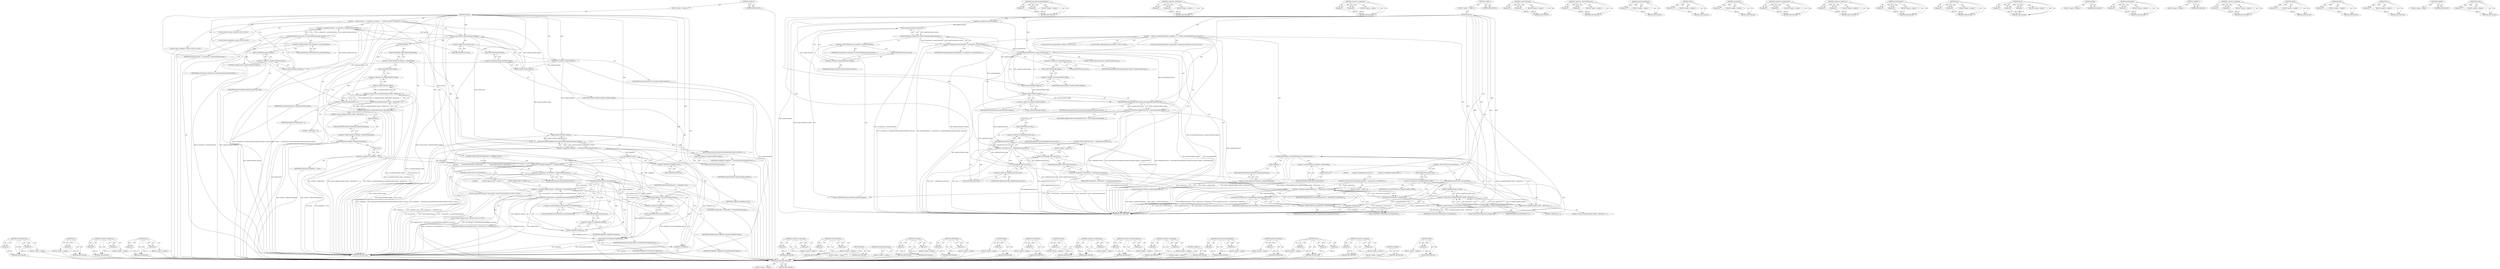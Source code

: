 digraph "location" {
vulnerable_203 [label=<(METHOD,screenToRootView)>];
vulnerable_204 [label=<(PARAM,p1)>];
vulnerable_205 [label=<(PARAM,p2)>];
vulnerable_206 [label=<(BLOCK,&lt;empty&gt;,&lt;empty&gt;)>];
vulnerable_207 [label=<(METHOD_RETURN,ANY)>];
vulnerable_186 [label=<(METHOD,size)>];
vulnerable_187 [label=<(PARAM,p1)>];
vulnerable_188 [label=<(BLOCK,&lt;empty&gt;,&lt;empty&gt;)>];
vulnerable_189 [label=<(METHOD_RETURN,ANY)>];
vulnerable_140 [label=<(METHOD,&lt;operator&gt;.fieldAccess)>];
vulnerable_141 [label=<(PARAM,p1)>];
vulnerable_142 [label=<(PARAM,p2)>];
vulnerable_143 [label=<(BLOCK,&lt;empty&gt;,&lt;empty&gt;)>];
vulnerable_144 [label=<(METHOD_RETURN,ANY)>];
vulnerable_163 [label=<(METHOD,max)>];
vulnerable_164 [label=<(PARAM,p1)>];
vulnerable_165 [label=<(PARAM,p2)>];
vulnerable_166 [label=<(BLOCK,&lt;empty&gt;,&lt;empty&gt;)>];
vulnerable_167 [label=<(METHOD_RETURN,ANY)>];
vulnerable_6 [label=<(METHOD,&lt;global&gt;)<SUB>1</SUB>>];
vulnerable_7 [label=<(BLOCK,&lt;empty&gt;,&lt;empty&gt;)<SUB>1</SUB>>];
vulnerable_8 [label=<(METHOD,refresh)<SUB>1</SUB>>];
vulnerable_9 [label=<(PARAM,const IntRect&amp; targetControlRect)<SUB>1</SUB>>];
vulnerable_10 [label=<(BLOCK,{
    IntPoint location = m_frameView-&gt;contents...,{
    IntPoint location = m_frameView-&gt;contents...)<SUB>2</SUB>>];
vulnerable_11 [label="<(LOCAL,IntPoint location: IntPoint)<SUB>3</SUB>>"];
vulnerable_12 [label=<(&lt;operator&gt;.assignment,location = m_frameView-&gt;contentsToWindow(target...)<SUB>3</SUB>>];
vulnerable_13 [label=<(IDENTIFIER,location,location = m_frameView-&gt;contentsToWindow(target...)<SUB>3</SUB>>];
vulnerable_14 [label=<(contentsToWindow,m_frameView-&gt;contentsToWindow(targetControlRect...)<SUB>3</SUB>>];
vulnerable_15 [label=<(&lt;operator&gt;.indirectFieldAccess,m_frameView-&gt;contentsToWindow)<SUB>3</SUB>>];
vulnerable_16 [label=<(IDENTIFIER,m_frameView,m_frameView-&gt;contentsToWindow(targetControlRect...)<SUB>3</SUB>>];
vulnerable_17 [label=<(FIELD_IDENTIFIER,contentsToWindow,contentsToWindow)<SUB>3</SUB>>];
vulnerable_18 [label=<(location,targetControlRect.location())<SUB>3</SUB>>];
vulnerable_19 [label=<(&lt;operator&gt;.fieldAccess,targetControlRect.location)<SUB>3</SUB>>];
vulnerable_20 [label=<(IDENTIFIER,targetControlRect,targetControlRect.location())<SUB>3</SUB>>];
vulnerable_21 [label=<(FIELD_IDENTIFIER,location,location)<SUB>3</SUB>>];
vulnerable_22 [label=<(move,location.move(0, targetControlRect.height()))<SUB>4</SUB>>];
vulnerable_23 [label=<(&lt;operator&gt;.fieldAccess,location.move)<SUB>4</SUB>>];
vulnerable_24 [label=<(IDENTIFIER,location,location.move(0, targetControlRect.height()))<SUB>4</SUB>>];
vulnerable_25 [label=<(FIELD_IDENTIFIER,move,move)<SUB>4</SUB>>];
vulnerable_26 [label=<(LITERAL,0,location.move(0, targetControlRect.height()))<SUB>4</SUB>>];
vulnerable_27 [label=<(height,targetControlRect.height())<SUB>4</SUB>>];
vulnerable_28 [label=<(&lt;operator&gt;.fieldAccess,targetControlRect.height)<SUB>4</SUB>>];
vulnerable_29 [label=<(IDENTIFIER,targetControlRect,targetControlRect.height())<SUB>4</SUB>>];
vulnerable_30 [label=<(FIELD_IDENTIFIER,height,height)<SUB>4</SUB>>];
vulnerable_31 [label=<(setBaseWidth,listBox()-&gt;setBaseWidth(max(m_originalFrameRect...)<SUB>6</SUB>>];
vulnerable_32 [label=<(&lt;operator&gt;.indirectFieldAccess,listBox()-&gt;setBaseWidth)<SUB>6</SUB>>];
vulnerable_33 [label=<(listBox,listBox())<SUB>6</SUB>>];
vulnerable_34 [label=<(FIELD_IDENTIFIER,setBaseWidth,setBaseWidth)<SUB>6</SUB>>];
vulnerable_35 [label=<(max,max(m_originalFrameRect.width() - kBorderSize *...)<SUB>6</SUB>>];
vulnerable_36 [label=<(&lt;operator&gt;.subtraction,m_originalFrameRect.width() - kBorderSize * 2)<SUB>6</SUB>>];
vulnerable_37 [label=<(width,m_originalFrameRect.width())<SUB>6</SUB>>];
vulnerable_38 [label=<(&lt;operator&gt;.fieldAccess,m_originalFrameRect.width)<SUB>6</SUB>>];
vulnerable_39 [label=<(IDENTIFIER,m_originalFrameRect,m_originalFrameRect.width())<SUB>6</SUB>>];
vulnerable_40 [label=<(FIELD_IDENTIFIER,width,width)<SUB>6</SUB>>];
vulnerable_41 [label=<(&lt;operator&gt;.multiplication,kBorderSize * 2)<SUB>6</SUB>>];
vulnerable_42 [label=<(IDENTIFIER,kBorderSize,kBorderSize * 2)<SUB>6</SUB>>];
vulnerable_43 [label=<(LITERAL,2,kBorderSize * 2)<SUB>6</SUB>>];
vulnerable_44 [label=<(LITERAL,0,max(m_originalFrameRect.width() - kBorderSize *...)<SUB>6</SUB>>];
vulnerable_45 [label=<(updateFromElement,listBox()-&gt;updateFromElement())<SUB>8</SUB>>];
vulnerable_46 [label=<(&lt;operator&gt;.indirectFieldAccess,listBox()-&gt;updateFromElement)<SUB>8</SUB>>];
vulnerable_47 [label=<(listBox,listBox())<SUB>8</SUB>>];
vulnerable_48 [label=<(FIELD_IDENTIFIER,updateFromElement,updateFromElement)<SUB>8</SUB>>];
vulnerable_49 [label="<(LOCAL,IntSize originalSize: IntSize)<SUB>9</SUB>>"];
vulnerable_50 [label=<(&lt;operator&gt;.assignment,originalSize = size())<SUB>9</SUB>>];
vulnerable_51 [label=<(IDENTIFIER,originalSize,originalSize = size())<SUB>9</SUB>>];
vulnerable_52 [label=<(size,size())<SUB>9</SUB>>];
vulnerable_53 [label="<(LOCAL,IntRect widgetRect: IntRect)<SUB>10</SUB>>"];
vulnerable_54 [label=<(&lt;operator&gt;.assignment,widgetRect = layoutAndCalculateWidgetRect(targe...)<SUB>10</SUB>>];
vulnerable_55 [label=<(IDENTIFIER,widgetRect,widgetRect = layoutAndCalculateWidgetRect(targe...)<SUB>10</SUB>>];
vulnerable_56 [label=<(layoutAndCalculateWidgetRect,layoutAndCalculateWidgetRect(targetControlRect....)<SUB>10</SUB>>];
vulnerable_57 [label=<(height,targetControlRect.height())<SUB>10</SUB>>];
vulnerable_58 [label=<(&lt;operator&gt;.fieldAccess,targetControlRect.height)<SUB>10</SUB>>];
vulnerable_59 [label=<(IDENTIFIER,targetControlRect,targetControlRect.height())<SUB>10</SUB>>];
vulnerable_60 [label=<(FIELD_IDENTIFIER,height,height)<SUB>10</SUB>>];
vulnerable_61 [label=<(IDENTIFIER,location,layoutAndCalculateWidgetRect(targetControlRect....)<SUB>10</SUB>>];
vulnerable_62 [label=<(CONTROL_STRUCTURE,IF,if (originalSize != widgetRect.size()))<SUB>11</SUB>>];
vulnerable_63 [label=<(&lt;operator&gt;.notEquals,originalSize != widgetRect.size())<SUB>11</SUB>>];
vulnerable_64 [label=<(IDENTIFIER,originalSize,originalSize != widgetRect.size())<SUB>11</SUB>>];
vulnerable_65 [label=<(size,widgetRect.size())<SUB>11</SUB>>];
vulnerable_66 [label=<(&lt;operator&gt;.fieldAccess,widgetRect.size)<SUB>11</SUB>>];
vulnerable_67 [label=<(IDENTIFIER,widgetRect,widgetRect.size())<SUB>11</SUB>>];
vulnerable_68 [label=<(FIELD_IDENTIFIER,size,size)<SUB>11</SUB>>];
vulnerable_69 [label=<(BLOCK,{
        ChromeClientChromium* chromeClient = ...,{
        ChromeClientChromium* chromeClient = ...)<SUB>11</SUB>>];
vulnerable_70 [label="<(LOCAL,ChromeClientChromium* chromeClient: ChromeClientChromium*)<SUB>12</SUB>>"];
vulnerable_71 [label=<(&lt;operator&gt;.assignment,* chromeClient = chromeClientChromium())<SUB>12</SUB>>];
vulnerable_72 [label=<(IDENTIFIER,chromeClient,* chromeClient = chromeClientChromium())<SUB>12</SUB>>];
vulnerable_73 [label=<(chromeClientChromium,chromeClientChromium())<SUB>12</SUB>>];
vulnerable_74 [label=<(CONTROL_STRUCTURE,IF,if (chromeClient))<SUB>13</SUB>>];
vulnerable_75 [label=<(IDENTIFIER,chromeClient,if (chromeClient))<SUB>13</SUB>>];
vulnerable_76 [label=<(BLOCK,{
            IntPoint widgetLocation = chromeC...,{
            IntPoint widgetLocation = chromeC...)<SUB>13</SUB>>];
vulnerable_77 [label="<(LOCAL,IntPoint widgetLocation: IntPoint)<SUB>14</SUB>>"];
vulnerable_78 [label=<(&lt;operator&gt;.assignment,widgetLocation = chromeClient-&gt;screenToRootView...)<SUB>14</SUB>>];
vulnerable_79 [label=<(IDENTIFIER,widgetLocation,widgetLocation = chromeClient-&gt;screenToRootView...)<SUB>14</SUB>>];
vulnerable_80 [label=<(screenToRootView,chromeClient-&gt;screenToRootView(widgetRect.locat...)<SUB>14</SUB>>];
vulnerable_81 [label=<(&lt;operator&gt;.indirectFieldAccess,chromeClient-&gt;screenToRootView)<SUB>14</SUB>>];
vulnerable_82 [label=<(IDENTIFIER,chromeClient,chromeClient-&gt;screenToRootView(widgetRect.locat...)<SUB>14</SUB>>];
vulnerable_83 [label=<(FIELD_IDENTIFIER,screenToRootView,screenToRootView)<SUB>14</SUB>>];
vulnerable_84 [label=<(location,widgetRect.location())<SUB>14</SUB>>];
vulnerable_85 [label=<(&lt;operator&gt;.fieldAccess,widgetRect.location)<SUB>14</SUB>>];
vulnerable_86 [label=<(IDENTIFIER,widgetRect,widgetRect.location())<SUB>14</SUB>>];
vulnerable_87 [label=<(FIELD_IDENTIFIER,location,location)<SUB>14</SUB>>];
vulnerable_88 [label=<(setLocation,widgetRect.setLocation(widgetLocation))<SUB>15</SUB>>];
vulnerable_89 [label=<(&lt;operator&gt;.fieldAccess,widgetRect.setLocation)<SUB>15</SUB>>];
vulnerable_90 [label=<(IDENTIFIER,widgetRect,widgetRect.setLocation(widgetLocation))<SUB>15</SUB>>];
vulnerable_91 [label=<(FIELD_IDENTIFIER,setLocation,setLocation)<SUB>15</SUB>>];
vulnerable_92 [label=<(IDENTIFIER,widgetLocation,widgetRect.setLocation(widgetLocation))<SUB>15</SUB>>];
vulnerable_93 [label=<(setFrameRect,setFrameRect(widgetRect))<SUB>16</SUB>>];
vulnerable_94 [label=<(IDENTIFIER,widgetRect,setFrameRect(widgetRect))<SUB>16</SUB>>];
vulnerable_95 [label=<(invalidate,invalidate())<SUB>20</SUB>>];
vulnerable_96 [label=<(METHOD_RETURN,void)<SUB>1</SUB>>];
vulnerable_98 [label=<(METHOD_RETURN,ANY)<SUB>1</SUB>>];
vulnerable_168 [label=<(METHOD,&lt;operator&gt;.subtraction)>];
vulnerable_169 [label=<(PARAM,p1)>];
vulnerable_170 [label=<(PARAM,p2)>];
vulnerable_171 [label=<(BLOCK,&lt;empty&gt;,&lt;empty&gt;)>];
vulnerable_172 [label=<(METHOD_RETURN,ANY)>];
vulnerable_126 [label=<(METHOD,contentsToWindow)>];
vulnerable_127 [label=<(PARAM,p1)>];
vulnerable_128 [label=<(PARAM,p2)>];
vulnerable_129 [label=<(BLOCK,&lt;empty&gt;,&lt;empty&gt;)>];
vulnerable_130 [label=<(METHOD_RETURN,ANY)>];
vulnerable_160 [label=<(METHOD,listBox)>];
vulnerable_161 [label=<(BLOCK,&lt;empty&gt;,&lt;empty&gt;)>];
vulnerable_162 [label=<(METHOD_RETURN,ANY)>];
vulnerable_200 [label=<(METHOD,chromeClientChromium)>];
vulnerable_201 [label=<(BLOCK,&lt;empty&gt;,&lt;empty&gt;)>];
vulnerable_202 [label=<(METHOD_RETURN,ANY)>];
vulnerable_208 [label=<(METHOD,setLocation)>];
vulnerable_209 [label=<(PARAM,p1)>];
vulnerable_210 [label=<(PARAM,p2)>];
vulnerable_211 [label=<(BLOCK,&lt;empty&gt;,&lt;empty&gt;)>];
vulnerable_212 [label=<(METHOD_RETURN,ANY)>];
vulnerable_155 [label=<(METHOD,setBaseWidth)>];
vulnerable_156 [label=<(PARAM,p1)>];
vulnerable_157 [label=<(PARAM,p2)>];
vulnerable_158 [label=<(BLOCK,&lt;empty&gt;,&lt;empty&gt;)>];
vulnerable_159 [label=<(METHOD_RETURN,ANY)>];
vulnerable_151 [label=<(METHOD,height)>];
vulnerable_152 [label=<(PARAM,p1)>];
vulnerable_153 [label=<(BLOCK,&lt;empty&gt;,&lt;empty&gt;)>];
vulnerable_154 [label=<(METHOD_RETURN,ANY)>];
vulnerable_213 [label=<(METHOD,setFrameRect)>];
vulnerable_214 [label=<(PARAM,p1)>];
vulnerable_215 [label=<(BLOCK,&lt;empty&gt;,&lt;empty&gt;)>];
vulnerable_216 [label=<(METHOD_RETURN,ANY)>];
vulnerable_136 [label=<(METHOD,location)>];
vulnerable_137 [label=<(PARAM,p1)>];
vulnerable_138 [label=<(BLOCK,&lt;empty&gt;,&lt;empty&gt;)>];
vulnerable_139 [label=<(METHOD_RETURN,ANY)>];
vulnerable_177 [label=<(METHOD,&lt;operator&gt;.multiplication)>];
vulnerable_178 [label=<(PARAM,p1)>];
vulnerable_179 [label=<(PARAM,p2)>];
vulnerable_180 [label=<(BLOCK,&lt;empty&gt;,&lt;empty&gt;)>];
vulnerable_181 [label=<(METHOD_RETURN,ANY)>];
vulnerable_131 [label=<(METHOD,&lt;operator&gt;.indirectFieldAccess)>];
vulnerable_132 [label=<(PARAM,p1)>];
vulnerable_133 [label=<(PARAM,p2)>];
vulnerable_134 [label=<(BLOCK,&lt;empty&gt;,&lt;empty&gt;)>];
vulnerable_135 [label=<(METHOD_RETURN,ANY)>];
vulnerable_121 [label=<(METHOD,&lt;operator&gt;.assignment)>];
vulnerable_122 [label=<(PARAM,p1)>];
vulnerable_123 [label=<(PARAM,p2)>];
vulnerable_124 [label=<(BLOCK,&lt;empty&gt;,&lt;empty&gt;)>];
vulnerable_125 [label=<(METHOD_RETURN,ANY)>];
vulnerable_115 [label=<(METHOD,&lt;global&gt;)<SUB>1</SUB>>];
vulnerable_116 [label=<(BLOCK,&lt;empty&gt;,&lt;empty&gt;)>];
vulnerable_117 [label=<(METHOD_RETURN,ANY)>];
vulnerable_190 [label=<(METHOD,layoutAndCalculateWidgetRect)>];
vulnerable_191 [label=<(PARAM,p1)>];
vulnerable_192 [label=<(PARAM,p2)>];
vulnerable_193 [label=<(BLOCK,&lt;empty&gt;,&lt;empty&gt;)>];
vulnerable_194 [label=<(METHOD_RETURN,ANY)>];
vulnerable_182 [label=<(METHOD,updateFromElement)>];
vulnerable_183 [label=<(PARAM,p1)>];
vulnerable_184 [label=<(BLOCK,&lt;empty&gt;,&lt;empty&gt;)>];
vulnerable_185 [label=<(METHOD_RETURN,ANY)>];
vulnerable_145 [label=<(METHOD,move)>];
vulnerable_146 [label=<(PARAM,p1)>];
vulnerable_147 [label=<(PARAM,p2)>];
vulnerable_148 [label=<(PARAM,p3)>];
vulnerable_149 [label=<(BLOCK,&lt;empty&gt;,&lt;empty&gt;)>];
vulnerable_150 [label=<(METHOD_RETURN,ANY)>];
vulnerable_195 [label=<(METHOD,&lt;operator&gt;.notEquals)>];
vulnerable_196 [label=<(PARAM,p1)>];
vulnerable_197 [label=<(PARAM,p2)>];
vulnerable_198 [label=<(BLOCK,&lt;empty&gt;,&lt;empty&gt;)>];
vulnerable_199 [label=<(METHOD_RETURN,ANY)>];
vulnerable_217 [label=<(METHOD,invalidate)>];
vulnerable_218 [label=<(BLOCK,&lt;empty&gt;,&lt;empty&gt;)>];
vulnerable_219 [label=<(METHOD_RETURN,ANY)>];
vulnerable_173 [label=<(METHOD,width)>];
vulnerable_174 [label=<(PARAM,p1)>];
vulnerable_175 [label=<(BLOCK,&lt;empty&gt;,&lt;empty&gt;)>];
vulnerable_176 [label=<(METHOD_RETURN,ANY)>];
fixed_198 [label=<(METHOD,chromeClientChromium)>];
fixed_199 [label=<(BLOCK,&lt;empty&gt;,&lt;empty&gt;)>];
fixed_200 [label=<(METHOD_RETURN,ANY)>];
fixed_180 [label=<(METHOD,layoutAndCalculateWidgetRect)>];
fixed_181 [label=<(PARAM,p1)>];
fixed_182 [label=<(PARAM,p2)>];
fixed_183 [label=<(BLOCK,&lt;empty&gt;,&lt;empty&gt;)>];
fixed_184 [label=<(METHOD_RETURN,ANY)>];
fixed_133 [label=<(METHOD,&lt;operator&gt;.subtraction)>];
fixed_134 [label=<(PARAM,p1)>];
fixed_135 [label=<(PARAM,p2)>];
fixed_136 [label=<(BLOCK,&lt;empty&gt;,&lt;empty&gt;)>];
fixed_137 [label=<(METHOD_RETURN,ANY)>];
fixed_156 [label=<(METHOD,&lt;operator&gt;.assignment)>];
fixed_157 [label=<(PARAM,p1)>];
fixed_158 [label=<(PARAM,p2)>];
fixed_159 [label=<(BLOCK,&lt;empty&gt;,&lt;empty&gt;)>];
fixed_160 [label=<(METHOD_RETURN,ANY)>];
fixed_6 [label=<(METHOD,&lt;global&gt;)<SUB>1</SUB>>];
fixed_7 [label=<(BLOCK,&lt;empty&gt;,&lt;empty&gt;)<SUB>1</SUB>>];
fixed_8 [label=<(METHOD,refresh)<SUB>1</SUB>>];
fixed_9 [label=<(PARAM,const IntRect&amp; targetControlRect)<SUB>1</SUB>>];
fixed_10 [label=<(BLOCK,{
    listBox()-&gt;setBaseWidth(max(m_originalFra...,{
    listBox()-&gt;setBaseWidth(max(m_originalFra...)<SUB>2</SUB>>];
fixed_11 [label=<(setBaseWidth,listBox()-&gt;setBaseWidth(max(m_originalFrameRect...)<SUB>3</SUB>>];
fixed_12 [label=<(&lt;operator&gt;.indirectFieldAccess,listBox()-&gt;setBaseWidth)<SUB>3</SUB>>];
fixed_13 [label=<(listBox,listBox())<SUB>3</SUB>>];
fixed_14 [label=<(FIELD_IDENTIFIER,setBaseWidth,setBaseWidth)<SUB>3</SUB>>];
fixed_15 [label=<(max,max(m_originalFrameRect.width() - kBorderSize *...)<SUB>3</SUB>>];
fixed_16 [label=<(&lt;operator&gt;.subtraction,m_originalFrameRect.width() - kBorderSize * 2)<SUB>3</SUB>>];
fixed_17 [label=<(width,m_originalFrameRect.width())<SUB>3</SUB>>];
fixed_18 [label=<(&lt;operator&gt;.fieldAccess,m_originalFrameRect.width)<SUB>3</SUB>>];
fixed_19 [label=<(IDENTIFIER,m_originalFrameRect,m_originalFrameRect.width())<SUB>3</SUB>>];
fixed_20 [label=<(FIELD_IDENTIFIER,width,width)<SUB>3</SUB>>];
fixed_21 [label=<(&lt;operator&gt;.multiplication,kBorderSize * 2)<SUB>3</SUB>>];
fixed_22 [label=<(IDENTIFIER,kBorderSize,kBorderSize * 2)<SUB>3</SUB>>];
fixed_23 [label=<(LITERAL,2,kBorderSize * 2)<SUB>3</SUB>>];
fixed_24 [label=<(LITERAL,0,max(m_originalFrameRect.width() - kBorderSize *...)<SUB>3</SUB>>];
fixed_25 [label=<(updateFromElement,listBox()-&gt;updateFromElement())<SUB>4</SUB>>];
fixed_26 [label=<(&lt;operator&gt;.indirectFieldAccess,listBox()-&gt;updateFromElement)<SUB>4</SUB>>];
fixed_27 [label=<(listBox,listBox())<SUB>4</SUB>>];
fixed_28 [label=<(FIELD_IDENTIFIER,updateFromElement,updateFromElement)<SUB>4</SUB>>];
fixed_29 [label="<(LOCAL,IntPoint locationInWindow: IntPoint)<SUB>6</SUB>>"];
fixed_30 [label=<(&lt;operator&gt;.assignment,locationInWindow = m_frameView-&gt;contentsToWindo...)<SUB>6</SUB>>];
fixed_31 [label=<(IDENTIFIER,locationInWindow,locationInWindow = m_frameView-&gt;contentsToWindo...)<SUB>6</SUB>>];
fixed_32 [label=<(contentsToWindow,m_frameView-&gt;contentsToWindow(targetControlRect...)<SUB>6</SUB>>];
fixed_33 [label=<(&lt;operator&gt;.indirectFieldAccess,m_frameView-&gt;contentsToWindow)<SUB>6</SUB>>];
fixed_34 [label=<(IDENTIFIER,m_frameView,m_frameView-&gt;contentsToWindow(targetControlRect...)<SUB>6</SUB>>];
fixed_35 [label=<(FIELD_IDENTIFIER,contentsToWindow,contentsToWindow)<SUB>6</SUB>>];
fixed_36 [label=<(location,targetControlRect.location())<SUB>6</SUB>>];
fixed_37 [label=<(&lt;operator&gt;.fieldAccess,targetControlRect.location)<SUB>6</SUB>>];
fixed_38 [label=<(IDENTIFIER,targetControlRect,targetControlRect.location())<SUB>6</SUB>>];
fixed_39 [label=<(FIELD_IDENTIFIER,location,location)<SUB>6</SUB>>];
fixed_40 [label=<(move,locationInWindow.move(0, targetControlRect.heig...)<SUB>8</SUB>>];
fixed_41 [label=<(&lt;operator&gt;.fieldAccess,locationInWindow.move)<SUB>8</SUB>>];
fixed_42 [label=<(IDENTIFIER,locationInWindow,locationInWindow.move(0, targetControlRect.heig...)<SUB>8</SUB>>];
fixed_43 [label=<(FIELD_IDENTIFIER,move,move)<SUB>8</SUB>>];
fixed_44 [label=<(LITERAL,0,locationInWindow.move(0, targetControlRect.heig...)<SUB>8</SUB>>];
fixed_45 [label=<(height,targetControlRect.height())<SUB>8</SUB>>];
fixed_46 [label=<(&lt;operator&gt;.fieldAccess,targetControlRect.height)<SUB>8</SUB>>];
fixed_47 [label=<(IDENTIFIER,targetControlRect,targetControlRect.height())<SUB>8</SUB>>];
fixed_48 [label=<(FIELD_IDENTIFIER,height,height)<SUB>8</SUB>>];
fixed_49 [label="<(LOCAL,IntRect widgetRectInScreen: IntRect)<SUB>10</SUB>>"];
fixed_50 [label=<(&lt;operator&gt;.assignment,widgetRectInScreen = layoutAndCalculateWidgetRe...)<SUB>10</SUB>>];
fixed_51 [label=<(IDENTIFIER,widgetRectInScreen,widgetRectInScreen = layoutAndCalculateWidgetRe...)<SUB>10</SUB>>];
fixed_52 [label=<(layoutAndCalculateWidgetRect,layoutAndCalculateWidgetRect(targetControlRect....)<SUB>10</SUB>>];
fixed_53 [label=<(height,targetControlRect.height())<SUB>10</SUB>>];
fixed_54 [label=<(&lt;operator&gt;.fieldAccess,targetControlRect.height)<SUB>10</SUB>>];
fixed_55 [label=<(IDENTIFIER,targetControlRect,targetControlRect.height())<SUB>10</SUB>>];
fixed_56 [label=<(FIELD_IDENTIFIER,height,height)<SUB>10</SUB>>];
fixed_57 [label=<(IDENTIFIER,locationInWindow,layoutAndCalculateWidgetRect(targetControlRect....)<SUB>10</SUB>>];
fixed_58 [label=<(CONTROL_STRUCTURE,IF,if (size() != widgetRectInScreen.size()))<SUB>13</SUB>>];
fixed_59 [label=<(&lt;operator&gt;.notEquals,size() != widgetRectInScreen.size())<SUB>13</SUB>>];
fixed_60 [label=<(size,size())<SUB>13</SUB>>];
fixed_61 [label=<(size,widgetRectInScreen.size())<SUB>13</SUB>>];
fixed_62 [label=<(&lt;operator&gt;.fieldAccess,widgetRectInScreen.size)<SUB>13</SUB>>];
fixed_63 [label=<(IDENTIFIER,widgetRectInScreen,widgetRectInScreen.size())<SUB>13</SUB>>];
fixed_64 [label=<(FIELD_IDENTIFIER,size,size)<SUB>13</SUB>>];
fixed_65 [label=<(BLOCK,&lt;empty&gt;,&lt;empty&gt;)<SUB>14</SUB>>];
fixed_66 [label=<(resize,resize(widgetRectInScreen.size()))<SUB>14</SUB>>];
fixed_67 [label=<(size,widgetRectInScreen.size())<SUB>14</SUB>>];
fixed_68 [label=<(&lt;operator&gt;.fieldAccess,widgetRectInScreen.size)<SUB>14</SUB>>];
fixed_69 [label=<(IDENTIFIER,widgetRectInScreen,widgetRectInScreen.size())<SUB>14</SUB>>];
fixed_70 [label=<(FIELD_IDENTIFIER,size,size)<SUB>14</SUB>>];
fixed_71 [label="<(LOCAL,ChromeClientChromium* chromeClient: ChromeClientChromium*)<SUB>16</SUB>>"];
fixed_72 [label=<(&lt;operator&gt;.assignment,* chromeClient = chromeClientChromium())<SUB>16</SUB>>];
fixed_73 [label=<(IDENTIFIER,chromeClient,* chromeClient = chromeClientChromium())<SUB>16</SUB>>];
fixed_74 [label=<(chromeClientChromium,chromeClientChromium())<SUB>16</SUB>>];
fixed_75 [label=<(CONTROL_STRUCTURE,IF,if (chromeClient))<SUB>17</SUB>>];
fixed_76 [label=<(IDENTIFIER,chromeClient,if (chromeClient))<SUB>17</SUB>>];
fixed_77 [label=<(BLOCK,{
        // Update the WebWidget location (whi...,{
        // Update the WebWidget location (whi...)<SUB>17</SUB>>];
fixed_78 [label=<(CONTROL_STRUCTURE,IF,if (widgetRectInScreen != chromeClient-&gt;windowRect()))<SUB>19</SUB>>];
fixed_79 [label=<(&lt;operator&gt;.notEquals,widgetRectInScreen != chromeClient-&gt;windowRect())<SUB>19</SUB>>];
fixed_80 [label=<(IDENTIFIER,widgetRectInScreen,widgetRectInScreen != chromeClient-&gt;windowRect())<SUB>19</SUB>>];
fixed_81 [label=<(windowRect,chromeClient-&gt;windowRect())<SUB>19</SUB>>];
fixed_82 [label=<(&lt;operator&gt;.indirectFieldAccess,chromeClient-&gt;windowRect)<SUB>19</SUB>>];
fixed_83 [label=<(IDENTIFIER,chromeClient,chromeClient-&gt;windowRect())<SUB>19</SUB>>];
fixed_84 [label=<(FIELD_IDENTIFIER,windowRect,windowRect)<SUB>19</SUB>>];
fixed_85 [label=<(BLOCK,&lt;empty&gt;,&lt;empty&gt;)<SUB>20</SUB>>];
fixed_86 [label=<(setWindowRect,chromeClient-&gt;setWindowRect(widgetRectInScreen))<SUB>20</SUB>>];
fixed_87 [label=<(&lt;operator&gt;.indirectFieldAccess,chromeClient-&gt;setWindowRect)<SUB>20</SUB>>];
fixed_88 [label=<(IDENTIFIER,chromeClient,chromeClient-&gt;setWindowRect(widgetRectInScreen))<SUB>20</SUB>>];
fixed_89 [label=<(FIELD_IDENTIFIER,setWindowRect,setWindowRect)<SUB>20</SUB>>];
fixed_90 [label=<(IDENTIFIER,widgetRectInScreen,chromeClient-&gt;setWindowRect(widgetRectInScreen))<SUB>20</SUB>>];
fixed_91 [label=<(invalidate,invalidate())<SUB>23</SUB>>];
fixed_92 [label=<(METHOD_RETURN,void)<SUB>1</SUB>>];
fixed_94 [label=<(METHOD_RETURN,ANY)<SUB>1</SUB>>];
fixed_161 [label=<(METHOD,contentsToWindow)>];
fixed_162 [label=<(PARAM,p1)>];
fixed_163 [label=<(PARAM,p2)>];
fixed_164 [label=<(BLOCK,&lt;empty&gt;,&lt;empty&gt;)>];
fixed_165 [label=<(METHOD_RETURN,ANY)>];
fixed_120 [label=<(METHOD,&lt;operator&gt;.indirectFieldAccess)>];
fixed_121 [label=<(PARAM,p1)>];
fixed_122 [label=<(PARAM,p2)>];
fixed_123 [label=<(BLOCK,&lt;empty&gt;,&lt;empty&gt;)>];
fixed_124 [label=<(METHOD_RETURN,ANY)>];
fixed_152 [label=<(METHOD,updateFromElement)>];
fixed_153 [label=<(PARAM,p1)>];
fixed_154 [label=<(BLOCK,&lt;empty&gt;,&lt;empty&gt;)>];
fixed_155 [label=<(METHOD_RETURN,ANY)>];
fixed_194 [label=<(METHOD,resize)>];
fixed_195 [label=<(PARAM,p1)>];
fixed_196 [label=<(BLOCK,&lt;empty&gt;,&lt;empty&gt;)>];
fixed_197 [label=<(METHOD_RETURN,ANY)>];
fixed_201 [label=<(METHOD,windowRect)>];
fixed_202 [label=<(PARAM,p1)>];
fixed_203 [label=<(BLOCK,&lt;empty&gt;,&lt;empty&gt;)>];
fixed_204 [label=<(METHOD_RETURN,ANY)>];
fixed_147 [label=<(METHOD,&lt;operator&gt;.multiplication)>];
fixed_148 [label=<(PARAM,p1)>];
fixed_149 [label=<(PARAM,p2)>];
fixed_150 [label=<(BLOCK,&lt;empty&gt;,&lt;empty&gt;)>];
fixed_151 [label=<(METHOD_RETURN,ANY)>];
fixed_142 [label=<(METHOD,&lt;operator&gt;.fieldAccess)>];
fixed_143 [label=<(PARAM,p1)>];
fixed_144 [label=<(PARAM,p2)>];
fixed_145 [label=<(BLOCK,&lt;empty&gt;,&lt;empty&gt;)>];
fixed_146 [label=<(METHOD_RETURN,ANY)>];
fixed_205 [label=<(METHOD,setWindowRect)>];
fixed_206 [label=<(PARAM,p1)>];
fixed_207 [label=<(PARAM,p2)>];
fixed_208 [label=<(BLOCK,&lt;empty&gt;,&lt;empty&gt;)>];
fixed_209 [label=<(METHOD_RETURN,ANY)>];
fixed_128 [label=<(METHOD,max)>];
fixed_129 [label=<(PARAM,p1)>];
fixed_130 [label=<(PARAM,p2)>];
fixed_131 [label=<(BLOCK,&lt;empty&gt;,&lt;empty&gt;)>];
fixed_132 [label=<(METHOD_RETURN,ANY)>];
fixed_170 [label=<(METHOD,move)>];
fixed_171 [label=<(PARAM,p1)>];
fixed_172 [label=<(PARAM,p2)>];
fixed_173 [label=<(PARAM,p3)>];
fixed_174 [label=<(BLOCK,&lt;empty&gt;,&lt;empty&gt;)>];
fixed_175 [label=<(METHOD_RETURN,ANY)>];
fixed_125 [label=<(METHOD,listBox)>];
fixed_126 [label=<(BLOCK,&lt;empty&gt;,&lt;empty&gt;)>];
fixed_127 [label=<(METHOD_RETURN,ANY)>];
fixed_115 [label=<(METHOD,setBaseWidth)>];
fixed_116 [label=<(PARAM,p1)>];
fixed_117 [label=<(PARAM,p2)>];
fixed_118 [label=<(BLOCK,&lt;empty&gt;,&lt;empty&gt;)>];
fixed_119 [label=<(METHOD_RETURN,ANY)>];
fixed_109 [label=<(METHOD,&lt;global&gt;)<SUB>1</SUB>>];
fixed_110 [label=<(BLOCK,&lt;empty&gt;,&lt;empty&gt;)>];
fixed_111 [label=<(METHOD_RETURN,ANY)>];
fixed_185 [label=<(METHOD,&lt;operator&gt;.notEquals)>];
fixed_186 [label=<(PARAM,p1)>];
fixed_187 [label=<(PARAM,p2)>];
fixed_188 [label=<(BLOCK,&lt;empty&gt;,&lt;empty&gt;)>];
fixed_189 [label=<(METHOD_RETURN,ANY)>];
fixed_176 [label=<(METHOD,height)>];
fixed_177 [label=<(PARAM,p1)>];
fixed_178 [label=<(BLOCK,&lt;empty&gt;,&lt;empty&gt;)>];
fixed_179 [label=<(METHOD_RETURN,ANY)>];
fixed_138 [label=<(METHOD,width)>];
fixed_139 [label=<(PARAM,p1)>];
fixed_140 [label=<(BLOCK,&lt;empty&gt;,&lt;empty&gt;)>];
fixed_141 [label=<(METHOD_RETURN,ANY)>];
fixed_190 [label=<(METHOD,size)>];
fixed_191 [label=<(PARAM,p1)>];
fixed_192 [label=<(BLOCK,&lt;empty&gt;,&lt;empty&gt;)>];
fixed_193 [label=<(METHOD_RETURN,ANY)>];
fixed_210 [label=<(METHOD,invalidate)>];
fixed_211 [label=<(BLOCK,&lt;empty&gt;,&lt;empty&gt;)>];
fixed_212 [label=<(METHOD_RETURN,ANY)>];
fixed_166 [label=<(METHOD,location)>];
fixed_167 [label=<(PARAM,p1)>];
fixed_168 [label=<(BLOCK,&lt;empty&gt;,&lt;empty&gt;)>];
fixed_169 [label=<(METHOD_RETURN,ANY)>];
vulnerable_203 -> vulnerable_204  [key=0, label="AST: "];
vulnerable_203 -> vulnerable_204  [key=1, label="DDG: "];
vulnerable_203 -> vulnerable_206  [key=0, label="AST: "];
vulnerable_203 -> vulnerable_205  [key=0, label="AST: "];
vulnerable_203 -> vulnerable_205  [key=1, label="DDG: "];
vulnerable_203 -> vulnerable_207  [key=0, label="AST: "];
vulnerable_203 -> vulnerable_207  [key=1, label="CFG: "];
vulnerable_204 -> vulnerable_207  [key=0, label="DDG: p1"];
vulnerable_205 -> vulnerable_207  [key=0, label="DDG: p2"];
vulnerable_206 -> fixed_198  [key=0];
vulnerable_207 -> fixed_198  [key=0];
vulnerable_186 -> vulnerable_187  [key=0, label="AST: "];
vulnerable_186 -> vulnerable_187  [key=1, label="DDG: "];
vulnerable_186 -> vulnerable_188  [key=0, label="AST: "];
vulnerable_186 -> vulnerable_189  [key=0, label="AST: "];
vulnerable_186 -> vulnerable_189  [key=1, label="CFG: "];
vulnerable_187 -> vulnerable_189  [key=0, label="DDG: p1"];
vulnerable_188 -> fixed_198  [key=0];
vulnerable_189 -> fixed_198  [key=0];
vulnerable_140 -> vulnerable_141  [key=0, label="AST: "];
vulnerable_140 -> vulnerable_141  [key=1, label="DDG: "];
vulnerable_140 -> vulnerable_143  [key=0, label="AST: "];
vulnerable_140 -> vulnerable_142  [key=0, label="AST: "];
vulnerable_140 -> vulnerable_142  [key=1, label="DDG: "];
vulnerable_140 -> vulnerable_144  [key=0, label="AST: "];
vulnerable_140 -> vulnerable_144  [key=1, label="CFG: "];
vulnerable_141 -> vulnerable_144  [key=0, label="DDG: p1"];
vulnerable_142 -> vulnerable_144  [key=0, label="DDG: p2"];
vulnerable_143 -> fixed_198  [key=0];
vulnerable_144 -> fixed_198  [key=0];
vulnerable_163 -> vulnerable_164  [key=0, label="AST: "];
vulnerable_163 -> vulnerable_164  [key=1, label="DDG: "];
vulnerable_163 -> vulnerable_166  [key=0, label="AST: "];
vulnerable_163 -> vulnerable_165  [key=0, label="AST: "];
vulnerable_163 -> vulnerable_165  [key=1, label="DDG: "];
vulnerable_163 -> vulnerable_167  [key=0, label="AST: "];
vulnerable_163 -> vulnerable_167  [key=1, label="CFG: "];
vulnerable_164 -> vulnerable_167  [key=0, label="DDG: p1"];
vulnerable_165 -> vulnerable_167  [key=0, label="DDG: p2"];
vulnerable_166 -> fixed_198  [key=0];
vulnerable_167 -> fixed_198  [key=0];
vulnerable_6 -> vulnerable_7  [key=0, label="AST: "];
vulnerable_6 -> vulnerable_98  [key=0, label="AST: "];
vulnerable_6 -> vulnerable_98  [key=1, label="CFG: "];
vulnerable_7 -> vulnerable_8  [key=0, label="AST: "];
vulnerable_8 -> vulnerable_9  [key=0, label="AST: "];
vulnerable_8 -> vulnerable_9  [key=1, label="DDG: "];
vulnerable_8 -> vulnerable_10  [key=0, label="AST: "];
vulnerable_8 -> vulnerable_96  [key=0, label="AST: "];
vulnerable_8 -> vulnerable_17  [key=0, label="CFG: "];
vulnerable_8 -> vulnerable_50  [key=0, label="DDG: "];
vulnerable_8 -> vulnerable_95  [key=0, label="DDG: "];
vulnerable_8 -> vulnerable_22  [key=0, label="DDG: "];
vulnerable_8 -> vulnerable_35  [key=0, label="DDG: "];
vulnerable_8 -> vulnerable_56  [key=0, label="DDG: "];
vulnerable_8 -> vulnerable_63  [key=0, label="DDG: "];
vulnerable_8 -> vulnerable_71  [key=0, label="DDG: "];
vulnerable_8 -> vulnerable_75  [key=0, label="DDG: "];
vulnerable_8 -> vulnerable_41  [key=0, label="DDG: "];
vulnerable_8 -> vulnerable_88  [key=0, label="DDG: "];
vulnerable_8 -> vulnerable_93  [key=0, label="DDG: "];
vulnerable_9 -> vulnerable_96  [key=0, label="DDG: targetControlRect"];
vulnerable_9 -> vulnerable_27  [key=0, label="DDG: targetControlRect"];
vulnerable_9 -> vulnerable_18  [key=0, label="DDG: targetControlRect"];
vulnerable_9 -> vulnerable_57  [key=0, label="DDG: targetControlRect"];
vulnerable_10 -> vulnerable_11  [key=0, label="AST: "];
vulnerable_10 -> vulnerable_12  [key=0, label="AST: "];
vulnerable_10 -> vulnerable_22  [key=0, label="AST: "];
vulnerable_10 -> vulnerable_31  [key=0, label="AST: "];
vulnerable_10 -> vulnerable_45  [key=0, label="AST: "];
vulnerable_10 -> vulnerable_49  [key=0, label="AST: "];
vulnerable_10 -> vulnerable_50  [key=0, label="AST: "];
vulnerable_10 -> vulnerable_53  [key=0, label="AST: "];
vulnerable_10 -> vulnerable_54  [key=0, label="AST: "];
vulnerable_10 -> vulnerable_62  [key=0, label="AST: "];
vulnerable_10 -> vulnerable_95  [key=0, label="AST: "];
vulnerable_11 -> fixed_198  [key=0];
vulnerable_12 -> vulnerable_13  [key=0, label="AST: "];
vulnerable_12 -> vulnerable_14  [key=0, label="AST: "];
vulnerable_12 -> vulnerable_25  [key=0, label="CFG: "];
vulnerable_12 -> vulnerable_96  [key=0, label="DDG: m_frameView-&gt;contentsToWindow(targetControlRect.location())"];
vulnerable_12 -> vulnerable_96  [key=1, label="DDG: location = m_frameView-&gt;contentsToWindow(targetControlRect.location())"];
vulnerable_12 -> vulnerable_22  [key=0, label="DDG: location"];
vulnerable_12 -> vulnerable_56  [key=0, label="DDG: location"];
vulnerable_13 -> fixed_198  [key=0];
vulnerable_14 -> vulnerable_15  [key=0, label="AST: "];
vulnerable_14 -> vulnerable_18  [key=0, label="AST: "];
vulnerable_14 -> vulnerable_12  [key=0, label="CFG: "];
vulnerable_14 -> vulnerable_12  [key=1, label="DDG: m_frameView-&gt;contentsToWindow"];
vulnerable_14 -> vulnerable_12  [key=2, label="DDG: targetControlRect.location()"];
vulnerable_14 -> vulnerable_96  [key=0, label="DDG: m_frameView-&gt;contentsToWindow"];
vulnerable_14 -> vulnerable_96  [key=1, label="DDG: targetControlRect.location()"];
vulnerable_15 -> vulnerable_16  [key=0, label="AST: "];
vulnerable_15 -> vulnerable_17  [key=0, label="AST: "];
vulnerable_15 -> vulnerable_21  [key=0, label="CFG: "];
vulnerable_16 -> fixed_198  [key=0];
vulnerable_17 -> vulnerable_15  [key=0, label="CFG: "];
vulnerable_18 -> vulnerable_19  [key=0, label="AST: "];
vulnerable_18 -> vulnerable_14  [key=0, label="CFG: "];
vulnerable_18 -> vulnerable_14  [key=1, label="DDG: targetControlRect.location"];
vulnerable_18 -> vulnerable_96  [key=0, label="DDG: targetControlRect.location"];
vulnerable_19 -> vulnerable_20  [key=0, label="AST: "];
vulnerable_19 -> vulnerable_21  [key=0, label="AST: "];
vulnerable_19 -> vulnerable_18  [key=0, label="CFG: "];
vulnerable_20 -> fixed_198  [key=0];
vulnerable_21 -> vulnerable_19  [key=0, label="CFG: "];
vulnerable_22 -> vulnerable_23  [key=0, label="AST: "];
vulnerable_22 -> vulnerable_26  [key=0, label="AST: "];
vulnerable_22 -> vulnerable_27  [key=0, label="AST: "];
vulnerable_22 -> vulnerable_33  [key=0, label="CFG: "];
vulnerable_22 -> vulnerable_96  [key=0, label="DDG: location.move(0, targetControlRect.height())"];
vulnerable_22 -> vulnerable_56  [key=0, label="DDG: location.move"];
vulnerable_23 -> vulnerable_24  [key=0, label="AST: "];
vulnerable_23 -> vulnerable_25  [key=0, label="AST: "];
vulnerable_23 -> vulnerable_30  [key=0, label="CFG: "];
vulnerable_24 -> fixed_198  [key=0];
vulnerable_25 -> vulnerable_23  [key=0, label="CFG: "];
vulnerable_26 -> fixed_198  [key=0];
vulnerable_27 -> vulnerable_28  [key=0, label="AST: "];
vulnerable_27 -> vulnerable_22  [key=0, label="CFG: "];
vulnerable_27 -> vulnerable_22  [key=1, label="DDG: targetControlRect.height"];
vulnerable_27 -> vulnerable_57  [key=0, label="DDG: targetControlRect.height"];
vulnerable_28 -> vulnerable_29  [key=0, label="AST: "];
vulnerable_28 -> vulnerable_30  [key=0, label="AST: "];
vulnerable_28 -> vulnerable_27  [key=0, label="CFG: "];
vulnerable_29 -> fixed_198  [key=0];
vulnerable_30 -> vulnerable_28  [key=0, label="CFG: "];
vulnerable_31 -> vulnerable_32  [key=0, label="AST: "];
vulnerable_31 -> vulnerable_35  [key=0, label="AST: "];
vulnerable_31 -> vulnerable_47  [key=0, label="CFG: "];
vulnerable_31 -> vulnerable_96  [key=0, label="DDG: listBox()-&gt;setBaseWidth"];
vulnerable_31 -> vulnerable_96  [key=1, label="DDG: max(m_originalFrameRect.width() - kBorderSize * 2, 0)"];
vulnerable_31 -> vulnerable_96  [key=2, label="DDG: listBox()-&gt;setBaseWidth(max(m_originalFrameRect.width() - kBorderSize * 2, 0))"];
vulnerable_32 -> vulnerable_33  [key=0, label="AST: "];
vulnerable_32 -> vulnerable_34  [key=0, label="AST: "];
vulnerable_32 -> vulnerable_40  [key=0, label="CFG: "];
vulnerable_33 -> vulnerable_34  [key=0, label="CFG: "];
vulnerable_34 -> vulnerable_32  [key=0, label="CFG: "];
vulnerable_35 -> vulnerable_36  [key=0, label="AST: "];
vulnerable_35 -> vulnerable_44  [key=0, label="AST: "];
vulnerable_35 -> vulnerable_31  [key=0, label="CFG: "];
vulnerable_35 -> vulnerable_31  [key=1, label="DDG: m_originalFrameRect.width() - kBorderSize * 2"];
vulnerable_35 -> vulnerable_31  [key=2, label="DDG: 0"];
vulnerable_35 -> vulnerable_96  [key=0, label="DDG: m_originalFrameRect.width() - kBorderSize * 2"];
vulnerable_36 -> vulnerable_37  [key=0, label="AST: "];
vulnerable_36 -> vulnerable_41  [key=0, label="AST: "];
vulnerable_36 -> vulnerable_35  [key=0, label="CFG: "];
vulnerable_36 -> vulnerable_35  [key=1, label="DDG: m_originalFrameRect.width()"];
vulnerable_36 -> vulnerable_35  [key=2, label="DDG: kBorderSize * 2"];
vulnerable_36 -> vulnerable_96  [key=0, label="DDG: m_originalFrameRect.width()"];
vulnerable_36 -> vulnerable_96  [key=1, label="DDG: kBorderSize * 2"];
vulnerable_37 -> vulnerable_38  [key=0, label="AST: "];
vulnerable_37 -> vulnerable_41  [key=0, label="CFG: "];
vulnerable_37 -> vulnerable_96  [key=0, label="DDG: m_originalFrameRect.width"];
vulnerable_37 -> vulnerable_36  [key=0, label="DDG: m_originalFrameRect.width"];
vulnerable_38 -> vulnerable_39  [key=0, label="AST: "];
vulnerable_38 -> vulnerable_40  [key=0, label="AST: "];
vulnerable_38 -> vulnerable_37  [key=0, label="CFG: "];
vulnerable_39 -> fixed_198  [key=0];
vulnerable_40 -> vulnerable_38  [key=0, label="CFG: "];
vulnerable_41 -> vulnerable_42  [key=0, label="AST: "];
vulnerable_41 -> vulnerable_43  [key=0, label="AST: "];
vulnerable_41 -> vulnerable_36  [key=0, label="CFG: "];
vulnerable_41 -> vulnerable_36  [key=1, label="DDG: kBorderSize"];
vulnerable_41 -> vulnerable_36  [key=2, label="DDG: 2"];
vulnerable_41 -> vulnerable_96  [key=0, label="DDG: kBorderSize"];
vulnerable_42 -> fixed_198  [key=0];
vulnerable_43 -> fixed_198  [key=0];
vulnerable_44 -> fixed_198  [key=0];
vulnerable_45 -> vulnerable_46  [key=0, label="AST: "];
vulnerable_45 -> vulnerable_52  [key=0, label="CFG: "];
vulnerable_45 -> vulnerable_96  [key=0, label="DDG: listBox()-&gt;updateFromElement"];
vulnerable_45 -> vulnerable_96  [key=1, label="DDG: listBox()-&gt;updateFromElement()"];
vulnerable_46 -> vulnerable_47  [key=0, label="AST: "];
vulnerable_46 -> vulnerable_48  [key=0, label="AST: "];
vulnerable_46 -> vulnerable_45  [key=0, label="CFG: "];
vulnerable_47 -> vulnerable_48  [key=0, label="CFG: "];
vulnerable_48 -> vulnerable_46  [key=0, label="CFG: "];
vulnerable_49 -> fixed_198  [key=0];
vulnerable_50 -> vulnerable_51  [key=0, label="AST: "];
vulnerable_50 -> vulnerable_52  [key=0, label="AST: "];
vulnerable_50 -> vulnerable_60  [key=0, label="CFG: "];
vulnerable_50 -> vulnerable_96  [key=0, label="DDG: size()"];
vulnerable_50 -> vulnerable_96  [key=1, label="DDG: originalSize = size()"];
vulnerable_50 -> vulnerable_63  [key=0, label="DDG: originalSize"];
vulnerable_51 -> fixed_198  [key=0];
vulnerable_52 -> vulnerable_50  [key=0, label="CFG: "];
vulnerable_53 -> fixed_198  [key=0];
vulnerable_54 -> vulnerable_55  [key=0, label="AST: "];
vulnerable_54 -> vulnerable_56  [key=0, label="AST: "];
vulnerable_54 -> vulnerable_68  [key=0, label="CFG: "];
vulnerable_54 -> vulnerable_96  [key=0, label="DDG: widgetRect"];
vulnerable_54 -> vulnerable_96  [key=1, label="DDG: layoutAndCalculateWidgetRect(targetControlRect.height(), location)"];
vulnerable_54 -> vulnerable_96  [key=2, label="DDG: widgetRect = layoutAndCalculateWidgetRect(targetControlRect.height(), location)"];
vulnerable_54 -> vulnerable_65  [key=0, label="DDG: widgetRect"];
vulnerable_54 -> vulnerable_88  [key=0, label="DDG: widgetRect"];
vulnerable_54 -> vulnerable_93  [key=0, label="DDG: widgetRect"];
vulnerable_54 -> vulnerable_84  [key=0, label="DDG: widgetRect"];
vulnerable_55 -> fixed_198  [key=0];
vulnerable_56 -> vulnerable_57  [key=0, label="AST: "];
vulnerable_56 -> vulnerable_61  [key=0, label="AST: "];
vulnerable_56 -> vulnerable_54  [key=0, label="CFG: "];
vulnerable_56 -> vulnerable_54  [key=1, label="DDG: targetControlRect.height()"];
vulnerable_56 -> vulnerable_54  [key=2, label="DDG: location"];
vulnerable_56 -> vulnerable_96  [key=0, label="DDG: targetControlRect.height()"];
vulnerable_56 -> vulnerable_96  [key=1, label="DDG: location"];
vulnerable_57 -> vulnerable_58  [key=0, label="AST: "];
vulnerable_57 -> vulnerable_56  [key=0, label="CFG: "];
vulnerable_57 -> vulnerable_56  [key=1, label="DDG: targetControlRect.height"];
vulnerable_57 -> vulnerable_96  [key=0, label="DDG: targetControlRect.height"];
vulnerable_58 -> vulnerable_59  [key=0, label="AST: "];
vulnerable_58 -> vulnerable_60  [key=0, label="AST: "];
vulnerable_58 -> vulnerable_57  [key=0, label="CFG: "];
vulnerable_59 -> fixed_198  [key=0];
vulnerable_60 -> vulnerable_58  [key=0, label="CFG: "];
vulnerable_61 -> fixed_198  [key=0];
vulnerable_62 -> vulnerable_63  [key=0, label="AST: "];
vulnerable_62 -> vulnerable_69  [key=0, label="AST: "];
vulnerable_63 -> vulnerable_64  [key=0, label="AST: "];
vulnerable_63 -> vulnerable_65  [key=0, label="AST: "];
vulnerable_63 -> vulnerable_95  [key=0, label="CFG: "];
vulnerable_63 -> vulnerable_73  [key=0, label="CFG: "];
vulnerable_63 -> vulnerable_73  [key=1, label="CDG: "];
vulnerable_63 -> vulnerable_96  [key=0, label="DDG: originalSize"];
vulnerable_63 -> vulnerable_96  [key=1, label="DDG: widgetRect.size()"];
vulnerable_63 -> vulnerable_96  [key=2, label="DDG: originalSize != widgetRect.size()"];
vulnerable_63 -> vulnerable_71  [key=0, label="CDG: "];
vulnerable_63 -> vulnerable_75  [key=0, label="CDG: "];
vulnerable_64 -> fixed_198  [key=0];
vulnerable_65 -> vulnerable_66  [key=0, label="AST: "];
vulnerable_65 -> vulnerable_63  [key=0, label="CFG: "];
vulnerable_65 -> vulnerable_63  [key=1, label="DDG: widgetRect.size"];
vulnerable_65 -> vulnerable_96  [key=0, label="DDG: widgetRect.size"];
vulnerable_65 -> vulnerable_93  [key=0, label="DDG: widgetRect.size"];
vulnerable_66 -> vulnerable_67  [key=0, label="AST: "];
vulnerable_66 -> vulnerable_68  [key=0, label="AST: "];
vulnerable_66 -> vulnerable_65  [key=0, label="CFG: "];
vulnerable_67 -> fixed_198  [key=0];
vulnerable_68 -> vulnerable_66  [key=0, label="CFG: "];
vulnerable_69 -> vulnerable_70  [key=0, label="AST: "];
vulnerable_69 -> vulnerable_71  [key=0, label="AST: "];
vulnerable_69 -> vulnerable_74  [key=0, label="AST: "];
vulnerable_70 -> fixed_198  [key=0];
vulnerable_71 -> vulnerable_72  [key=0, label="AST: "];
vulnerable_71 -> vulnerable_73  [key=0, label="AST: "];
vulnerable_71 -> vulnerable_75  [key=0, label="CFG: "];
vulnerable_71 -> vulnerable_96  [key=0, label="DDG: chromeClient"];
vulnerable_71 -> vulnerable_96  [key=1, label="DDG: chromeClientChromium()"];
vulnerable_71 -> vulnerable_96  [key=2, label="DDG: * chromeClient = chromeClientChromium()"];
vulnerable_71 -> vulnerable_80  [key=0, label="DDG: chromeClient"];
vulnerable_72 -> fixed_198  [key=0];
vulnerable_73 -> vulnerable_71  [key=0, label="CFG: "];
vulnerable_74 -> vulnerable_75  [key=0, label="AST: "];
vulnerable_74 -> vulnerable_76  [key=0, label="AST: "];
vulnerable_75 -> vulnerable_95  [key=0, label="CFG: "];
vulnerable_75 -> vulnerable_83  [key=0, label="CFG: "];
vulnerable_75 -> vulnerable_83  [key=1, label="CDG: "];
vulnerable_75 -> vulnerable_80  [key=0, label="CDG: "];
vulnerable_75 -> vulnerable_87  [key=0, label="CDG: "];
vulnerable_75 -> vulnerable_91  [key=0, label="CDG: "];
vulnerable_75 -> vulnerable_89  [key=0, label="CDG: "];
vulnerable_75 -> vulnerable_81  [key=0, label="CDG: "];
vulnerable_75 -> vulnerable_84  [key=0, label="CDG: "];
vulnerable_75 -> vulnerable_93  [key=0, label="CDG: "];
vulnerable_75 -> vulnerable_85  [key=0, label="CDG: "];
vulnerable_75 -> vulnerable_88  [key=0, label="CDG: "];
vulnerable_75 -> vulnerable_78  [key=0, label="CDG: "];
vulnerable_76 -> vulnerable_77  [key=0, label="AST: "];
vulnerable_76 -> vulnerable_78  [key=0, label="AST: "];
vulnerable_76 -> vulnerable_88  [key=0, label="AST: "];
vulnerable_76 -> vulnerable_93  [key=0, label="AST: "];
vulnerable_77 -> fixed_198  [key=0];
vulnerable_78 -> vulnerable_79  [key=0, label="AST: "];
vulnerable_78 -> vulnerable_80  [key=0, label="AST: "];
vulnerable_78 -> vulnerable_91  [key=0, label="CFG: "];
vulnerable_78 -> vulnerable_96  [key=0, label="DDG: chromeClient-&gt;screenToRootView(widgetRect.location())"];
vulnerable_78 -> vulnerable_96  [key=1, label="DDG: widgetLocation = chromeClient-&gt;screenToRootView(widgetRect.location())"];
vulnerable_78 -> vulnerable_88  [key=0, label="DDG: widgetLocation"];
vulnerable_79 -> fixed_198  [key=0];
vulnerable_80 -> vulnerable_81  [key=0, label="AST: "];
vulnerable_80 -> vulnerable_84  [key=0, label="AST: "];
vulnerable_80 -> vulnerable_78  [key=0, label="CFG: "];
vulnerable_80 -> vulnerable_78  [key=1, label="DDG: chromeClient-&gt;screenToRootView"];
vulnerable_80 -> vulnerable_78  [key=2, label="DDG: widgetRect.location()"];
vulnerable_80 -> vulnerable_96  [key=0, label="DDG: chromeClient-&gt;screenToRootView"];
vulnerable_80 -> vulnerable_96  [key=1, label="DDG: widgetRect.location()"];
vulnerable_81 -> vulnerable_82  [key=0, label="AST: "];
vulnerable_81 -> vulnerable_83  [key=0, label="AST: "];
vulnerable_81 -> vulnerable_87  [key=0, label="CFG: "];
vulnerable_82 -> fixed_198  [key=0];
vulnerable_83 -> vulnerable_81  [key=0, label="CFG: "];
vulnerable_84 -> vulnerable_85  [key=0, label="AST: "];
vulnerable_84 -> vulnerable_80  [key=0, label="CFG: "];
vulnerable_84 -> vulnerable_80  [key=1, label="DDG: widgetRect.location"];
vulnerable_84 -> vulnerable_93  [key=0, label="DDG: widgetRect.location"];
vulnerable_85 -> vulnerable_86  [key=0, label="AST: "];
vulnerable_85 -> vulnerable_87  [key=0, label="AST: "];
vulnerable_85 -> vulnerable_84  [key=0, label="CFG: "];
vulnerable_86 -> fixed_198  [key=0];
vulnerable_87 -> vulnerable_85  [key=0, label="CFG: "];
vulnerable_88 -> vulnerable_89  [key=0, label="AST: "];
vulnerable_88 -> vulnerable_92  [key=0, label="AST: "];
vulnerable_88 -> vulnerable_93  [key=0, label="CFG: "];
vulnerable_88 -> vulnerable_93  [key=1, label="DDG: widgetRect.setLocation"];
vulnerable_88 -> vulnerable_96  [key=0, label="DDG: widgetLocation"];
vulnerable_88 -> vulnerable_96  [key=1, label="DDG: widgetRect.setLocation(widgetLocation)"];
vulnerable_89 -> vulnerable_90  [key=0, label="AST: "];
vulnerable_89 -> vulnerable_91  [key=0, label="AST: "];
vulnerable_89 -> vulnerable_88  [key=0, label="CFG: "];
vulnerable_90 -> fixed_198  [key=0];
vulnerable_91 -> vulnerable_89  [key=0, label="CFG: "];
vulnerable_92 -> fixed_198  [key=0];
vulnerable_93 -> vulnerable_94  [key=0, label="AST: "];
vulnerable_93 -> vulnerable_95  [key=0, label="CFG: "];
vulnerable_93 -> vulnerable_96  [key=0, label="DDG: widgetRect"];
vulnerable_93 -> vulnerable_96  [key=1, label="DDG: setFrameRect(widgetRect)"];
vulnerable_94 -> fixed_198  [key=0];
vulnerable_95 -> vulnerable_96  [key=0, label="CFG: "];
vulnerable_95 -> vulnerable_96  [key=1, label="DDG: invalidate()"];
vulnerable_96 -> fixed_198  [key=0];
vulnerable_98 -> fixed_198  [key=0];
vulnerable_168 -> vulnerable_169  [key=0, label="AST: "];
vulnerable_168 -> vulnerable_169  [key=1, label="DDG: "];
vulnerable_168 -> vulnerable_171  [key=0, label="AST: "];
vulnerable_168 -> vulnerable_170  [key=0, label="AST: "];
vulnerable_168 -> vulnerable_170  [key=1, label="DDG: "];
vulnerable_168 -> vulnerable_172  [key=0, label="AST: "];
vulnerable_168 -> vulnerable_172  [key=1, label="CFG: "];
vulnerable_169 -> vulnerable_172  [key=0, label="DDG: p1"];
vulnerable_170 -> vulnerable_172  [key=0, label="DDG: p2"];
vulnerable_171 -> fixed_198  [key=0];
vulnerable_172 -> fixed_198  [key=0];
vulnerable_126 -> vulnerable_127  [key=0, label="AST: "];
vulnerable_126 -> vulnerable_127  [key=1, label="DDG: "];
vulnerable_126 -> vulnerable_129  [key=0, label="AST: "];
vulnerable_126 -> vulnerable_128  [key=0, label="AST: "];
vulnerable_126 -> vulnerable_128  [key=1, label="DDG: "];
vulnerable_126 -> vulnerable_130  [key=0, label="AST: "];
vulnerable_126 -> vulnerable_130  [key=1, label="CFG: "];
vulnerable_127 -> vulnerable_130  [key=0, label="DDG: p1"];
vulnerable_128 -> vulnerable_130  [key=0, label="DDG: p2"];
vulnerable_129 -> fixed_198  [key=0];
vulnerable_130 -> fixed_198  [key=0];
vulnerable_160 -> vulnerable_161  [key=0, label="AST: "];
vulnerable_160 -> vulnerable_162  [key=0, label="AST: "];
vulnerable_160 -> vulnerable_162  [key=1, label="CFG: "];
vulnerable_161 -> fixed_198  [key=0];
vulnerable_162 -> fixed_198  [key=0];
vulnerable_200 -> vulnerable_201  [key=0, label="AST: "];
vulnerable_200 -> vulnerable_202  [key=0, label="AST: "];
vulnerable_200 -> vulnerable_202  [key=1, label="CFG: "];
vulnerable_201 -> fixed_198  [key=0];
vulnerable_202 -> fixed_198  [key=0];
vulnerable_208 -> vulnerable_209  [key=0, label="AST: "];
vulnerable_208 -> vulnerable_209  [key=1, label="DDG: "];
vulnerable_208 -> vulnerable_211  [key=0, label="AST: "];
vulnerable_208 -> vulnerable_210  [key=0, label="AST: "];
vulnerable_208 -> vulnerable_210  [key=1, label="DDG: "];
vulnerable_208 -> vulnerable_212  [key=0, label="AST: "];
vulnerable_208 -> vulnerable_212  [key=1, label="CFG: "];
vulnerable_209 -> vulnerable_212  [key=0, label="DDG: p1"];
vulnerable_210 -> vulnerable_212  [key=0, label="DDG: p2"];
vulnerable_211 -> fixed_198  [key=0];
vulnerable_212 -> fixed_198  [key=0];
vulnerable_155 -> vulnerable_156  [key=0, label="AST: "];
vulnerable_155 -> vulnerable_156  [key=1, label="DDG: "];
vulnerable_155 -> vulnerable_158  [key=0, label="AST: "];
vulnerable_155 -> vulnerable_157  [key=0, label="AST: "];
vulnerable_155 -> vulnerable_157  [key=1, label="DDG: "];
vulnerable_155 -> vulnerable_159  [key=0, label="AST: "];
vulnerable_155 -> vulnerable_159  [key=1, label="CFG: "];
vulnerable_156 -> vulnerable_159  [key=0, label="DDG: p1"];
vulnerable_157 -> vulnerable_159  [key=0, label="DDG: p2"];
vulnerable_158 -> fixed_198  [key=0];
vulnerable_159 -> fixed_198  [key=0];
vulnerable_151 -> vulnerable_152  [key=0, label="AST: "];
vulnerable_151 -> vulnerable_152  [key=1, label="DDG: "];
vulnerable_151 -> vulnerable_153  [key=0, label="AST: "];
vulnerable_151 -> vulnerable_154  [key=0, label="AST: "];
vulnerable_151 -> vulnerable_154  [key=1, label="CFG: "];
vulnerable_152 -> vulnerable_154  [key=0, label="DDG: p1"];
vulnerable_153 -> fixed_198  [key=0];
vulnerable_154 -> fixed_198  [key=0];
vulnerable_213 -> vulnerable_214  [key=0, label="AST: "];
vulnerable_213 -> vulnerable_214  [key=1, label="DDG: "];
vulnerable_213 -> vulnerable_215  [key=0, label="AST: "];
vulnerable_213 -> vulnerable_216  [key=0, label="AST: "];
vulnerable_213 -> vulnerable_216  [key=1, label="CFG: "];
vulnerable_214 -> vulnerable_216  [key=0, label="DDG: p1"];
vulnerable_215 -> fixed_198  [key=0];
vulnerable_216 -> fixed_198  [key=0];
vulnerable_136 -> vulnerable_137  [key=0, label="AST: "];
vulnerable_136 -> vulnerable_137  [key=1, label="DDG: "];
vulnerable_136 -> vulnerable_138  [key=0, label="AST: "];
vulnerable_136 -> vulnerable_139  [key=0, label="AST: "];
vulnerable_136 -> vulnerable_139  [key=1, label="CFG: "];
vulnerable_137 -> vulnerable_139  [key=0, label="DDG: p1"];
vulnerable_138 -> fixed_198  [key=0];
vulnerable_139 -> fixed_198  [key=0];
vulnerable_177 -> vulnerable_178  [key=0, label="AST: "];
vulnerable_177 -> vulnerable_178  [key=1, label="DDG: "];
vulnerable_177 -> vulnerable_180  [key=0, label="AST: "];
vulnerable_177 -> vulnerable_179  [key=0, label="AST: "];
vulnerable_177 -> vulnerable_179  [key=1, label="DDG: "];
vulnerable_177 -> vulnerable_181  [key=0, label="AST: "];
vulnerable_177 -> vulnerable_181  [key=1, label="CFG: "];
vulnerable_178 -> vulnerable_181  [key=0, label="DDG: p1"];
vulnerable_179 -> vulnerable_181  [key=0, label="DDG: p2"];
vulnerable_180 -> fixed_198  [key=0];
vulnerable_181 -> fixed_198  [key=0];
vulnerable_131 -> vulnerable_132  [key=0, label="AST: "];
vulnerable_131 -> vulnerable_132  [key=1, label="DDG: "];
vulnerable_131 -> vulnerable_134  [key=0, label="AST: "];
vulnerable_131 -> vulnerable_133  [key=0, label="AST: "];
vulnerable_131 -> vulnerable_133  [key=1, label="DDG: "];
vulnerable_131 -> vulnerable_135  [key=0, label="AST: "];
vulnerable_131 -> vulnerable_135  [key=1, label="CFG: "];
vulnerable_132 -> vulnerable_135  [key=0, label="DDG: p1"];
vulnerable_133 -> vulnerable_135  [key=0, label="DDG: p2"];
vulnerable_134 -> fixed_198  [key=0];
vulnerable_135 -> fixed_198  [key=0];
vulnerable_121 -> vulnerable_122  [key=0, label="AST: "];
vulnerable_121 -> vulnerable_122  [key=1, label="DDG: "];
vulnerable_121 -> vulnerable_124  [key=0, label="AST: "];
vulnerable_121 -> vulnerable_123  [key=0, label="AST: "];
vulnerable_121 -> vulnerable_123  [key=1, label="DDG: "];
vulnerable_121 -> vulnerable_125  [key=0, label="AST: "];
vulnerable_121 -> vulnerable_125  [key=1, label="CFG: "];
vulnerable_122 -> vulnerable_125  [key=0, label="DDG: p1"];
vulnerable_123 -> vulnerable_125  [key=0, label="DDG: p2"];
vulnerable_124 -> fixed_198  [key=0];
vulnerable_125 -> fixed_198  [key=0];
vulnerable_115 -> vulnerable_116  [key=0, label="AST: "];
vulnerable_115 -> vulnerable_117  [key=0, label="AST: "];
vulnerable_115 -> vulnerable_117  [key=1, label="CFG: "];
vulnerable_116 -> fixed_198  [key=0];
vulnerable_117 -> fixed_198  [key=0];
vulnerable_190 -> vulnerable_191  [key=0, label="AST: "];
vulnerable_190 -> vulnerable_191  [key=1, label="DDG: "];
vulnerable_190 -> vulnerable_193  [key=0, label="AST: "];
vulnerable_190 -> vulnerable_192  [key=0, label="AST: "];
vulnerable_190 -> vulnerable_192  [key=1, label="DDG: "];
vulnerable_190 -> vulnerable_194  [key=0, label="AST: "];
vulnerable_190 -> vulnerable_194  [key=1, label="CFG: "];
vulnerable_191 -> vulnerable_194  [key=0, label="DDG: p1"];
vulnerable_192 -> vulnerable_194  [key=0, label="DDG: p2"];
vulnerable_193 -> fixed_198  [key=0];
vulnerable_194 -> fixed_198  [key=0];
vulnerable_182 -> vulnerable_183  [key=0, label="AST: "];
vulnerable_182 -> vulnerable_183  [key=1, label="DDG: "];
vulnerable_182 -> vulnerable_184  [key=0, label="AST: "];
vulnerable_182 -> vulnerable_185  [key=0, label="AST: "];
vulnerable_182 -> vulnerable_185  [key=1, label="CFG: "];
vulnerable_183 -> vulnerable_185  [key=0, label="DDG: p1"];
vulnerable_184 -> fixed_198  [key=0];
vulnerable_185 -> fixed_198  [key=0];
vulnerable_145 -> vulnerable_146  [key=0, label="AST: "];
vulnerable_145 -> vulnerable_146  [key=1, label="DDG: "];
vulnerable_145 -> vulnerable_149  [key=0, label="AST: "];
vulnerable_145 -> vulnerable_147  [key=0, label="AST: "];
vulnerable_145 -> vulnerable_147  [key=1, label="DDG: "];
vulnerable_145 -> vulnerable_150  [key=0, label="AST: "];
vulnerable_145 -> vulnerable_150  [key=1, label="CFG: "];
vulnerable_145 -> vulnerable_148  [key=0, label="AST: "];
vulnerable_145 -> vulnerable_148  [key=1, label="DDG: "];
vulnerable_146 -> vulnerable_150  [key=0, label="DDG: p1"];
vulnerable_147 -> vulnerable_150  [key=0, label="DDG: p2"];
vulnerable_148 -> vulnerable_150  [key=0, label="DDG: p3"];
vulnerable_149 -> fixed_198  [key=0];
vulnerable_150 -> fixed_198  [key=0];
vulnerable_195 -> vulnerable_196  [key=0, label="AST: "];
vulnerable_195 -> vulnerable_196  [key=1, label="DDG: "];
vulnerable_195 -> vulnerable_198  [key=0, label="AST: "];
vulnerable_195 -> vulnerable_197  [key=0, label="AST: "];
vulnerable_195 -> vulnerable_197  [key=1, label="DDG: "];
vulnerable_195 -> vulnerable_199  [key=0, label="AST: "];
vulnerable_195 -> vulnerable_199  [key=1, label="CFG: "];
vulnerable_196 -> vulnerable_199  [key=0, label="DDG: p1"];
vulnerable_197 -> vulnerable_199  [key=0, label="DDG: p2"];
vulnerable_198 -> fixed_198  [key=0];
vulnerable_199 -> fixed_198  [key=0];
vulnerable_217 -> vulnerable_218  [key=0, label="AST: "];
vulnerable_217 -> vulnerable_219  [key=0, label="AST: "];
vulnerable_217 -> vulnerable_219  [key=1, label="CFG: "];
vulnerable_218 -> fixed_198  [key=0];
vulnerable_219 -> fixed_198  [key=0];
vulnerable_173 -> vulnerable_174  [key=0, label="AST: "];
vulnerable_173 -> vulnerable_174  [key=1, label="DDG: "];
vulnerable_173 -> vulnerable_175  [key=0, label="AST: "];
vulnerable_173 -> vulnerable_176  [key=0, label="AST: "];
vulnerable_173 -> vulnerable_176  [key=1, label="CFG: "];
vulnerable_174 -> vulnerable_176  [key=0, label="DDG: p1"];
vulnerable_175 -> fixed_198  [key=0];
vulnerable_176 -> fixed_198  [key=0];
fixed_198 -> fixed_199  [key=0, label="AST: "];
fixed_198 -> fixed_200  [key=0, label="AST: "];
fixed_198 -> fixed_200  [key=1, label="CFG: "];
fixed_180 -> fixed_181  [key=0, label="AST: "];
fixed_180 -> fixed_181  [key=1, label="DDG: "];
fixed_180 -> fixed_183  [key=0, label="AST: "];
fixed_180 -> fixed_182  [key=0, label="AST: "];
fixed_180 -> fixed_182  [key=1, label="DDG: "];
fixed_180 -> fixed_184  [key=0, label="AST: "];
fixed_180 -> fixed_184  [key=1, label="CFG: "];
fixed_181 -> fixed_184  [key=0, label="DDG: p1"];
fixed_182 -> fixed_184  [key=0, label="DDG: p2"];
fixed_133 -> fixed_134  [key=0, label="AST: "];
fixed_133 -> fixed_134  [key=1, label="DDG: "];
fixed_133 -> fixed_136  [key=0, label="AST: "];
fixed_133 -> fixed_135  [key=0, label="AST: "];
fixed_133 -> fixed_135  [key=1, label="DDG: "];
fixed_133 -> fixed_137  [key=0, label="AST: "];
fixed_133 -> fixed_137  [key=1, label="CFG: "];
fixed_134 -> fixed_137  [key=0, label="DDG: p1"];
fixed_135 -> fixed_137  [key=0, label="DDG: p2"];
fixed_156 -> fixed_157  [key=0, label="AST: "];
fixed_156 -> fixed_157  [key=1, label="DDG: "];
fixed_156 -> fixed_159  [key=0, label="AST: "];
fixed_156 -> fixed_158  [key=0, label="AST: "];
fixed_156 -> fixed_158  [key=1, label="DDG: "];
fixed_156 -> fixed_160  [key=0, label="AST: "];
fixed_156 -> fixed_160  [key=1, label="CFG: "];
fixed_157 -> fixed_160  [key=0, label="DDG: p1"];
fixed_158 -> fixed_160  [key=0, label="DDG: p2"];
fixed_6 -> fixed_7  [key=0, label="AST: "];
fixed_6 -> fixed_94  [key=0, label="AST: "];
fixed_6 -> fixed_94  [key=1, label="CFG: "];
fixed_7 -> fixed_8  [key=0, label="AST: "];
fixed_8 -> fixed_9  [key=0, label="AST: "];
fixed_8 -> fixed_9  [key=1, label="DDG: "];
fixed_8 -> fixed_10  [key=0, label="AST: "];
fixed_8 -> fixed_92  [key=0, label="AST: "];
fixed_8 -> fixed_13  [key=0, label="CFG: "];
fixed_8 -> fixed_72  [key=0, label="DDG: "];
fixed_8 -> fixed_91  [key=0, label="DDG: "];
fixed_8 -> fixed_40  [key=0, label="DDG: "];
fixed_8 -> fixed_76  [key=0, label="DDG: "];
fixed_8 -> fixed_15  [key=0, label="DDG: "];
fixed_8 -> fixed_52  [key=0, label="DDG: "];
fixed_8 -> fixed_59  [key=0, label="DDG: "];
fixed_8 -> fixed_21  [key=0, label="DDG: "];
fixed_8 -> fixed_79  [key=0, label="DDG: "];
fixed_8 -> fixed_86  [key=0, label="DDG: "];
fixed_9 -> fixed_92  [key=0, label="DDG: targetControlRect"];
fixed_9 -> fixed_45  [key=0, label="DDG: targetControlRect"];
fixed_9 -> fixed_36  [key=0, label="DDG: targetControlRect"];
fixed_9 -> fixed_53  [key=0, label="DDG: targetControlRect"];
fixed_10 -> fixed_11  [key=0, label="AST: "];
fixed_10 -> fixed_25  [key=0, label="AST: "];
fixed_10 -> fixed_29  [key=0, label="AST: "];
fixed_10 -> fixed_30  [key=0, label="AST: "];
fixed_10 -> fixed_40  [key=0, label="AST: "];
fixed_10 -> fixed_49  [key=0, label="AST: "];
fixed_10 -> fixed_50  [key=0, label="AST: "];
fixed_10 -> fixed_58  [key=0, label="AST: "];
fixed_10 -> fixed_71  [key=0, label="AST: "];
fixed_10 -> fixed_72  [key=0, label="AST: "];
fixed_10 -> fixed_75  [key=0, label="AST: "];
fixed_10 -> fixed_91  [key=0, label="AST: "];
fixed_11 -> fixed_12  [key=0, label="AST: "];
fixed_11 -> fixed_15  [key=0, label="AST: "];
fixed_11 -> fixed_27  [key=0, label="CFG: "];
fixed_11 -> fixed_92  [key=0, label="DDG: listBox()-&gt;setBaseWidth"];
fixed_11 -> fixed_92  [key=1, label="DDG: max(m_originalFrameRect.width() - kBorderSize * 2, 0)"];
fixed_11 -> fixed_92  [key=2, label="DDG: listBox()-&gt;setBaseWidth(max(m_originalFrameRect.width() - kBorderSize * 2, 0))"];
fixed_12 -> fixed_13  [key=0, label="AST: "];
fixed_12 -> fixed_14  [key=0, label="AST: "];
fixed_12 -> fixed_20  [key=0, label="CFG: "];
fixed_13 -> fixed_14  [key=0, label="CFG: "];
fixed_14 -> fixed_12  [key=0, label="CFG: "];
fixed_15 -> fixed_16  [key=0, label="AST: "];
fixed_15 -> fixed_24  [key=0, label="AST: "];
fixed_15 -> fixed_11  [key=0, label="CFG: "];
fixed_15 -> fixed_11  [key=1, label="DDG: m_originalFrameRect.width() - kBorderSize * 2"];
fixed_15 -> fixed_11  [key=2, label="DDG: 0"];
fixed_15 -> fixed_92  [key=0, label="DDG: m_originalFrameRect.width() - kBorderSize * 2"];
fixed_16 -> fixed_17  [key=0, label="AST: "];
fixed_16 -> fixed_21  [key=0, label="AST: "];
fixed_16 -> fixed_15  [key=0, label="CFG: "];
fixed_16 -> fixed_15  [key=1, label="DDG: m_originalFrameRect.width()"];
fixed_16 -> fixed_15  [key=2, label="DDG: kBorderSize * 2"];
fixed_16 -> fixed_92  [key=0, label="DDG: m_originalFrameRect.width()"];
fixed_16 -> fixed_92  [key=1, label="DDG: kBorderSize * 2"];
fixed_17 -> fixed_18  [key=0, label="AST: "];
fixed_17 -> fixed_21  [key=0, label="CFG: "];
fixed_17 -> fixed_92  [key=0, label="DDG: m_originalFrameRect.width"];
fixed_17 -> fixed_16  [key=0, label="DDG: m_originalFrameRect.width"];
fixed_18 -> fixed_19  [key=0, label="AST: "];
fixed_18 -> fixed_20  [key=0, label="AST: "];
fixed_18 -> fixed_17  [key=0, label="CFG: "];
fixed_20 -> fixed_18  [key=0, label="CFG: "];
fixed_21 -> fixed_22  [key=0, label="AST: "];
fixed_21 -> fixed_23  [key=0, label="AST: "];
fixed_21 -> fixed_16  [key=0, label="CFG: "];
fixed_21 -> fixed_16  [key=1, label="DDG: kBorderSize"];
fixed_21 -> fixed_16  [key=2, label="DDG: 2"];
fixed_21 -> fixed_92  [key=0, label="DDG: kBorderSize"];
fixed_25 -> fixed_26  [key=0, label="AST: "];
fixed_25 -> fixed_35  [key=0, label="CFG: "];
fixed_25 -> fixed_92  [key=0, label="DDG: listBox()-&gt;updateFromElement"];
fixed_25 -> fixed_92  [key=1, label="DDG: listBox()-&gt;updateFromElement()"];
fixed_26 -> fixed_27  [key=0, label="AST: "];
fixed_26 -> fixed_28  [key=0, label="AST: "];
fixed_26 -> fixed_25  [key=0, label="CFG: "];
fixed_27 -> fixed_28  [key=0, label="CFG: "];
fixed_28 -> fixed_26  [key=0, label="CFG: "];
fixed_30 -> fixed_31  [key=0, label="AST: "];
fixed_30 -> fixed_32  [key=0, label="AST: "];
fixed_30 -> fixed_43  [key=0, label="CFG: "];
fixed_30 -> fixed_92  [key=0, label="DDG: m_frameView-&gt;contentsToWindow(targetControlRect.location())"];
fixed_30 -> fixed_92  [key=1, label="DDG: locationInWindow = m_frameView-&gt;contentsToWindow(targetControlRect.location())"];
fixed_30 -> fixed_40  [key=0, label="DDG: locationInWindow"];
fixed_30 -> fixed_52  [key=0, label="DDG: locationInWindow"];
fixed_32 -> fixed_33  [key=0, label="AST: "];
fixed_32 -> fixed_36  [key=0, label="AST: "];
fixed_32 -> fixed_30  [key=0, label="CFG: "];
fixed_32 -> fixed_30  [key=1, label="DDG: m_frameView-&gt;contentsToWindow"];
fixed_32 -> fixed_30  [key=2, label="DDG: targetControlRect.location()"];
fixed_32 -> fixed_92  [key=0, label="DDG: m_frameView-&gt;contentsToWindow"];
fixed_32 -> fixed_92  [key=1, label="DDG: targetControlRect.location()"];
fixed_33 -> fixed_34  [key=0, label="AST: "];
fixed_33 -> fixed_35  [key=0, label="AST: "];
fixed_33 -> fixed_39  [key=0, label="CFG: "];
fixed_35 -> fixed_33  [key=0, label="CFG: "];
fixed_36 -> fixed_37  [key=0, label="AST: "];
fixed_36 -> fixed_32  [key=0, label="CFG: "];
fixed_36 -> fixed_32  [key=1, label="DDG: targetControlRect.location"];
fixed_36 -> fixed_92  [key=0, label="DDG: targetControlRect.location"];
fixed_37 -> fixed_38  [key=0, label="AST: "];
fixed_37 -> fixed_39  [key=0, label="AST: "];
fixed_37 -> fixed_36  [key=0, label="CFG: "];
fixed_39 -> fixed_37  [key=0, label="CFG: "];
fixed_40 -> fixed_41  [key=0, label="AST: "];
fixed_40 -> fixed_44  [key=0, label="AST: "];
fixed_40 -> fixed_45  [key=0, label="AST: "];
fixed_40 -> fixed_56  [key=0, label="CFG: "];
fixed_40 -> fixed_92  [key=0, label="DDG: locationInWindow.move(0, targetControlRect.height())"];
fixed_40 -> fixed_52  [key=0, label="DDG: locationInWindow.move"];
fixed_41 -> fixed_42  [key=0, label="AST: "];
fixed_41 -> fixed_43  [key=0, label="AST: "];
fixed_41 -> fixed_48  [key=0, label="CFG: "];
fixed_43 -> fixed_41  [key=0, label="CFG: "];
fixed_45 -> fixed_46  [key=0, label="AST: "];
fixed_45 -> fixed_40  [key=0, label="CFG: "];
fixed_45 -> fixed_40  [key=1, label="DDG: targetControlRect.height"];
fixed_45 -> fixed_53  [key=0, label="DDG: targetControlRect.height"];
fixed_46 -> fixed_47  [key=0, label="AST: "];
fixed_46 -> fixed_48  [key=0, label="AST: "];
fixed_46 -> fixed_45  [key=0, label="CFG: "];
fixed_48 -> fixed_46  [key=0, label="CFG: "];
fixed_50 -> fixed_51  [key=0, label="AST: "];
fixed_50 -> fixed_52  [key=0, label="AST: "];
fixed_50 -> fixed_60  [key=0, label="CFG: "];
fixed_50 -> fixed_92  [key=0, label="DDG: widgetRectInScreen"];
fixed_50 -> fixed_92  [key=1, label="DDG: layoutAndCalculateWidgetRect(targetControlRect.height(), locationInWindow)"];
fixed_50 -> fixed_92  [key=2, label="DDG: widgetRectInScreen = layoutAndCalculateWidgetRect(targetControlRect.height(), locationInWindow)"];
fixed_50 -> fixed_61  [key=0, label="DDG: widgetRectInScreen"];
fixed_50 -> fixed_67  [key=0, label="DDG: widgetRectInScreen"];
fixed_50 -> fixed_79  [key=0, label="DDG: widgetRectInScreen"];
fixed_52 -> fixed_53  [key=0, label="AST: "];
fixed_52 -> fixed_57  [key=0, label="AST: "];
fixed_52 -> fixed_50  [key=0, label="CFG: "];
fixed_52 -> fixed_50  [key=1, label="DDG: targetControlRect.height()"];
fixed_52 -> fixed_50  [key=2, label="DDG: locationInWindow"];
fixed_52 -> fixed_92  [key=0, label="DDG: targetControlRect.height()"];
fixed_52 -> fixed_92  [key=1, label="DDG: locationInWindow"];
fixed_53 -> fixed_54  [key=0, label="AST: "];
fixed_53 -> fixed_52  [key=0, label="CFG: "];
fixed_53 -> fixed_52  [key=1, label="DDG: targetControlRect.height"];
fixed_53 -> fixed_92  [key=0, label="DDG: targetControlRect.height"];
fixed_54 -> fixed_55  [key=0, label="AST: "];
fixed_54 -> fixed_56  [key=0, label="AST: "];
fixed_54 -> fixed_53  [key=0, label="CFG: "];
fixed_56 -> fixed_54  [key=0, label="CFG: "];
fixed_58 -> fixed_59  [key=0, label="AST: "];
fixed_58 -> fixed_65  [key=0, label="AST: "];
fixed_59 -> fixed_60  [key=0, label="AST: "];
fixed_59 -> fixed_61  [key=0, label="AST: "];
fixed_59 -> fixed_70  [key=0, label="CFG: "];
fixed_59 -> fixed_70  [key=1, label="CDG: "];
fixed_59 -> fixed_74  [key=0, label="CFG: "];
fixed_59 -> fixed_92  [key=0, label="DDG: size()"];
fixed_59 -> fixed_92  [key=1, label="DDG: widgetRectInScreen.size()"];
fixed_59 -> fixed_92  [key=2, label="DDG: size() != widgetRectInScreen.size()"];
fixed_59 -> fixed_68  [key=0, label="CDG: "];
fixed_59 -> fixed_66  [key=0, label="CDG: "];
fixed_59 -> fixed_67  [key=0, label="CDG: "];
fixed_60 -> fixed_64  [key=0, label="CFG: "];
fixed_61 -> fixed_62  [key=0, label="AST: "];
fixed_61 -> fixed_59  [key=0, label="CFG: "];
fixed_61 -> fixed_59  [key=1, label="DDG: widgetRectInScreen.size"];
fixed_61 -> fixed_92  [key=0, label="DDG: widgetRectInScreen.size"];
fixed_61 -> fixed_67  [key=0, label="DDG: widgetRectInScreen.size"];
fixed_61 -> fixed_79  [key=0, label="DDG: widgetRectInScreen.size"];
fixed_62 -> fixed_63  [key=0, label="AST: "];
fixed_62 -> fixed_64  [key=0, label="AST: "];
fixed_62 -> fixed_61  [key=0, label="CFG: "];
fixed_64 -> fixed_62  [key=0, label="CFG: "];
fixed_65 -> fixed_66  [key=0, label="AST: "];
fixed_66 -> fixed_67  [key=0, label="AST: "];
fixed_66 -> fixed_74  [key=0, label="CFG: "];
fixed_66 -> fixed_92  [key=0, label="DDG: widgetRectInScreen.size()"];
fixed_66 -> fixed_92  [key=1, label="DDG: resize(widgetRectInScreen.size())"];
fixed_67 -> fixed_68  [key=0, label="AST: "];
fixed_67 -> fixed_66  [key=0, label="CFG: "];
fixed_67 -> fixed_66  [key=1, label="DDG: widgetRectInScreen.size"];
fixed_67 -> fixed_92  [key=0, label="DDG: widgetRectInScreen.size"];
fixed_67 -> fixed_79  [key=0, label="DDG: widgetRectInScreen.size"];
fixed_68 -> fixed_69  [key=0, label="AST: "];
fixed_68 -> fixed_70  [key=0, label="AST: "];
fixed_68 -> fixed_67  [key=0, label="CFG: "];
fixed_70 -> fixed_68  [key=0, label="CFG: "];
fixed_72 -> fixed_73  [key=0, label="AST: "];
fixed_72 -> fixed_74  [key=0, label="AST: "];
fixed_72 -> fixed_76  [key=0, label="CFG: "];
fixed_72 -> fixed_92  [key=0, label="DDG: chromeClient"];
fixed_72 -> fixed_92  [key=1, label="DDG: chromeClientChromium()"];
fixed_72 -> fixed_92  [key=2, label="DDG: * chromeClient = chromeClientChromium()"];
fixed_72 -> fixed_81  [key=0, label="DDG: chromeClient"];
fixed_72 -> fixed_86  [key=0, label="DDG: chromeClient"];
fixed_74 -> fixed_72  [key=0, label="CFG: "];
fixed_75 -> fixed_76  [key=0, label="AST: "];
fixed_75 -> fixed_77  [key=0, label="AST: "];
fixed_76 -> fixed_91  [key=0, label="CFG: "];
fixed_76 -> fixed_84  [key=0, label="CFG: "];
fixed_76 -> fixed_84  [key=1, label="CDG: "];
fixed_76 -> fixed_82  [key=0, label="CDG: "];
fixed_76 -> fixed_81  [key=0, label="CDG: "];
fixed_76 -> fixed_79  [key=0, label="CDG: "];
fixed_77 -> fixed_78  [key=0, label="AST: "];
fixed_78 -> fixed_79  [key=0, label="AST: "];
fixed_78 -> fixed_85  [key=0, label="AST: "];
fixed_79 -> fixed_80  [key=0, label="AST: "];
fixed_79 -> fixed_81  [key=0, label="AST: "];
fixed_79 -> fixed_91  [key=0, label="CFG: "];
fixed_79 -> fixed_89  [key=0, label="CFG: "];
fixed_79 -> fixed_89  [key=1, label="CDG: "];
fixed_79 -> fixed_92  [key=0, label="DDG: widgetRectInScreen"];
fixed_79 -> fixed_92  [key=1, label="DDG: chromeClient-&gt;windowRect()"];
fixed_79 -> fixed_92  [key=2, label="DDG: widgetRectInScreen != chromeClient-&gt;windowRect()"];
fixed_79 -> fixed_86  [key=0, label="DDG: widgetRectInScreen"];
fixed_79 -> fixed_86  [key=1, label="CDG: "];
fixed_79 -> fixed_87  [key=0, label="CDG: "];
fixed_81 -> fixed_82  [key=0, label="AST: "];
fixed_81 -> fixed_79  [key=0, label="CFG: "];
fixed_81 -> fixed_79  [key=1, label="DDG: chromeClient-&gt;windowRect"];
fixed_81 -> fixed_92  [key=0, label="DDG: chromeClient-&gt;windowRect"];
fixed_82 -> fixed_83  [key=0, label="AST: "];
fixed_82 -> fixed_84  [key=0, label="AST: "];
fixed_82 -> fixed_81  [key=0, label="CFG: "];
fixed_84 -> fixed_82  [key=0, label="CFG: "];
fixed_85 -> fixed_86  [key=0, label="AST: "];
fixed_86 -> fixed_87  [key=0, label="AST: "];
fixed_86 -> fixed_90  [key=0, label="AST: "];
fixed_86 -> fixed_91  [key=0, label="CFG: "];
fixed_86 -> fixed_92  [key=0, label="DDG: chromeClient-&gt;setWindowRect"];
fixed_86 -> fixed_92  [key=1, label="DDG: widgetRectInScreen"];
fixed_86 -> fixed_92  [key=2, label="DDG: chromeClient-&gt;setWindowRect(widgetRectInScreen)"];
fixed_87 -> fixed_88  [key=0, label="AST: "];
fixed_87 -> fixed_89  [key=0, label="AST: "];
fixed_87 -> fixed_86  [key=0, label="CFG: "];
fixed_89 -> fixed_87  [key=0, label="CFG: "];
fixed_91 -> fixed_92  [key=0, label="CFG: "];
fixed_91 -> fixed_92  [key=1, label="DDG: invalidate()"];
fixed_161 -> fixed_162  [key=0, label="AST: "];
fixed_161 -> fixed_162  [key=1, label="DDG: "];
fixed_161 -> fixed_164  [key=0, label="AST: "];
fixed_161 -> fixed_163  [key=0, label="AST: "];
fixed_161 -> fixed_163  [key=1, label="DDG: "];
fixed_161 -> fixed_165  [key=0, label="AST: "];
fixed_161 -> fixed_165  [key=1, label="CFG: "];
fixed_162 -> fixed_165  [key=0, label="DDG: p1"];
fixed_163 -> fixed_165  [key=0, label="DDG: p2"];
fixed_120 -> fixed_121  [key=0, label="AST: "];
fixed_120 -> fixed_121  [key=1, label="DDG: "];
fixed_120 -> fixed_123  [key=0, label="AST: "];
fixed_120 -> fixed_122  [key=0, label="AST: "];
fixed_120 -> fixed_122  [key=1, label="DDG: "];
fixed_120 -> fixed_124  [key=0, label="AST: "];
fixed_120 -> fixed_124  [key=1, label="CFG: "];
fixed_121 -> fixed_124  [key=0, label="DDG: p1"];
fixed_122 -> fixed_124  [key=0, label="DDG: p2"];
fixed_152 -> fixed_153  [key=0, label="AST: "];
fixed_152 -> fixed_153  [key=1, label="DDG: "];
fixed_152 -> fixed_154  [key=0, label="AST: "];
fixed_152 -> fixed_155  [key=0, label="AST: "];
fixed_152 -> fixed_155  [key=1, label="CFG: "];
fixed_153 -> fixed_155  [key=0, label="DDG: p1"];
fixed_194 -> fixed_195  [key=0, label="AST: "];
fixed_194 -> fixed_195  [key=1, label="DDG: "];
fixed_194 -> fixed_196  [key=0, label="AST: "];
fixed_194 -> fixed_197  [key=0, label="AST: "];
fixed_194 -> fixed_197  [key=1, label="CFG: "];
fixed_195 -> fixed_197  [key=0, label="DDG: p1"];
fixed_201 -> fixed_202  [key=0, label="AST: "];
fixed_201 -> fixed_202  [key=1, label="DDG: "];
fixed_201 -> fixed_203  [key=0, label="AST: "];
fixed_201 -> fixed_204  [key=0, label="AST: "];
fixed_201 -> fixed_204  [key=1, label="CFG: "];
fixed_202 -> fixed_204  [key=0, label="DDG: p1"];
fixed_147 -> fixed_148  [key=0, label="AST: "];
fixed_147 -> fixed_148  [key=1, label="DDG: "];
fixed_147 -> fixed_150  [key=0, label="AST: "];
fixed_147 -> fixed_149  [key=0, label="AST: "];
fixed_147 -> fixed_149  [key=1, label="DDG: "];
fixed_147 -> fixed_151  [key=0, label="AST: "];
fixed_147 -> fixed_151  [key=1, label="CFG: "];
fixed_148 -> fixed_151  [key=0, label="DDG: p1"];
fixed_149 -> fixed_151  [key=0, label="DDG: p2"];
fixed_142 -> fixed_143  [key=0, label="AST: "];
fixed_142 -> fixed_143  [key=1, label="DDG: "];
fixed_142 -> fixed_145  [key=0, label="AST: "];
fixed_142 -> fixed_144  [key=0, label="AST: "];
fixed_142 -> fixed_144  [key=1, label="DDG: "];
fixed_142 -> fixed_146  [key=0, label="AST: "];
fixed_142 -> fixed_146  [key=1, label="CFG: "];
fixed_143 -> fixed_146  [key=0, label="DDG: p1"];
fixed_144 -> fixed_146  [key=0, label="DDG: p2"];
fixed_205 -> fixed_206  [key=0, label="AST: "];
fixed_205 -> fixed_206  [key=1, label="DDG: "];
fixed_205 -> fixed_208  [key=0, label="AST: "];
fixed_205 -> fixed_207  [key=0, label="AST: "];
fixed_205 -> fixed_207  [key=1, label="DDG: "];
fixed_205 -> fixed_209  [key=0, label="AST: "];
fixed_205 -> fixed_209  [key=1, label="CFG: "];
fixed_206 -> fixed_209  [key=0, label="DDG: p1"];
fixed_207 -> fixed_209  [key=0, label="DDG: p2"];
fixed_128 -> fixed_129  [key=0, label="AST: "];
fixed_128 -> fixed_129  [key=1, label="DDG: "];
fixed_128 -> fixed_131  [key=0, label="AST: "];
fixed_128 -> fixed_130  [key=0, label="AST: "];
fixed_128 -> fixed_130  [key=1, label="DDG: "];
fixed_128 -> fixed_132  [key=0, label="AST: "];
fixed_128 -> fixed_132  [key=1, label="CFG: "];
fixed_129 -> fixed_132  [key=0, label="DDG: p1"];
fixed_130 -> fixed_132  [key=0, label="DDG: p2"];
fixed_170 -> fixed_171  [key=0, label="AST: "];
fixed_170 -> fixed_171  [key=1, label="DDG: "];
fixed_170 -> fixed_174  [key=0, label="AST: "];
fixed_170 -> fixed_172  [key=0, label="AST: "];
fixed_170 -> fixed_172  [key=1, label="DDG: "];
fixed_170 -> fixed_175  [key=0, label="AST: "];
fixed_170 -> fixed_175  [key=1, label="CFG: "];
fixed_170 -> fixed_173  [key=0, label="AST: "];
fixed_170 -> fixed_173  [key=1, label="DDG: "];
fixed_171 -> fixed_175  [key=0, label="DDG: p1"];
fixed_172 -> fixed_175  [key=0, label="DDG: p2"];
fixed_173 -> fixed_175  [key=0, label="DDG: p3"];
fixed_125 -> fixed_126  [key=0, label="AST: "];
fixed_125 -> fixed_127  [key=0, label="AST: "];
fixed_125 -> fixed_127  [key=1, label="CFG: "];
fixed_115 -> fixed_116  [key=0, label="AST: "];
fixed_115 -> fixed_116  [key=1, label="DDG: "];
fixed_115 -> fixed_118  [key=0, label="AST: "];
fixed_115 -> fixed_117  [key=0, label="AST: "];
fixed_115 -> fixed_117  [key=1, label="DDG: "];
fixed_115 -> fixed_119  [key=0, label="AST: "];
fixed_115 -> fixed_119  [key=1, label="CFG: "];
fixed_116 -> fixed_119  [key=0, label="DDG: p1"];
fixed_117 -> fixed_119  [key=0, label="DDG: p2"];
fixed_109 -> fixed_110  [key=0, label="AST: "];
fixed_109 -> fixed_111  [key=0, label="AST: "];
fixed_109 -> fixed_111  [key=1, label="CFG: "];
fixed_185 -> fixed_186  [key=0, label="AST: "];
fixed_185 -> fixed_186  [key=1, label="DDG: "];
fixed_185 -> fixed_188  [key=0, label="AST: "];
fixed_185 -> fixed_187  [key=0, label="AST: "];
fixed_185 -> fixed_187  [key=1, label="DDG: "];
fixed_185 -> fixed_189  [key=0, label="AST: "];
fixed_185 -> fixed_189  [key=1, label="CFG: "];
fixed_186 -> fixed_189  [key=0, label="DDG: p1"];
fixed_187 -> fixed_189  [key=0, label="DDG: p2"];
fixed_176 -> fixed_177  [key=0, label="AST: "];
fixed_176 -> fixed_177  [key=1, label="DDG: "];
fixed_176 -> fixed_178  [key=0, label="AST: "];
fixed_176 -> fixed_179  [key=0, label="AST: "];
fixed_176 -> fixed_179  [key=1, label="CFG: "];
fixed_177 -> fixed_179  [key=0, label="DDG: p1"];
fixed_138 -> fixed_139  [key=0, label="AST: "];
fixed_138 -> fixed_139  [key=1, label="DDG: "];
fixed_138 -> fixed_140  [key=0, label="AST: "];
fixed_138 -> fixed_141  [key=0, label="AST: "];
fixed_138 -> fixed_141  [key=1, label="CFG: "];
fixed_139 -> fixed_141  [key=0, label="DDG: p1"];
fixed_190 -> fixed_191  [key=0, label="AST: "];
fixed_190 -> fixed_191  [key=1, label="DDG: "];
fixed_190 -> fixed_192  [key=0, label="AST: "];
fixed_190 -> fixed_193  [key=0, label="AST: "];
fixed_190 -> fixed_193  [key=1, label="CFG: "];
fixed_191 -> fixed_193  [key=0, label="DDG: p1"];
fixed_210 -> fixed_211  [key=0, label="AST: "];
fixed_210 -> fixed_212  [key=0, label="AST: "];
fixed_210 -> fixed_212  [key=1, label="CFG: "];
fixed_166 -> fixed_167  [key=0, label="AST: "];
fixed_166 -> fixed_167  [key=1, label="DDG: "];
fixed_166 -> fixed_168  [key=0, label="AST: "];
fixed_166 -> fixed_169  [key=0, label="AST: "];
fixed_166 -> fixed_169  [key=1, label="CFG: "];
fixed_167 -> fixed_169  [key=0, label="DDG: p1"];
}
